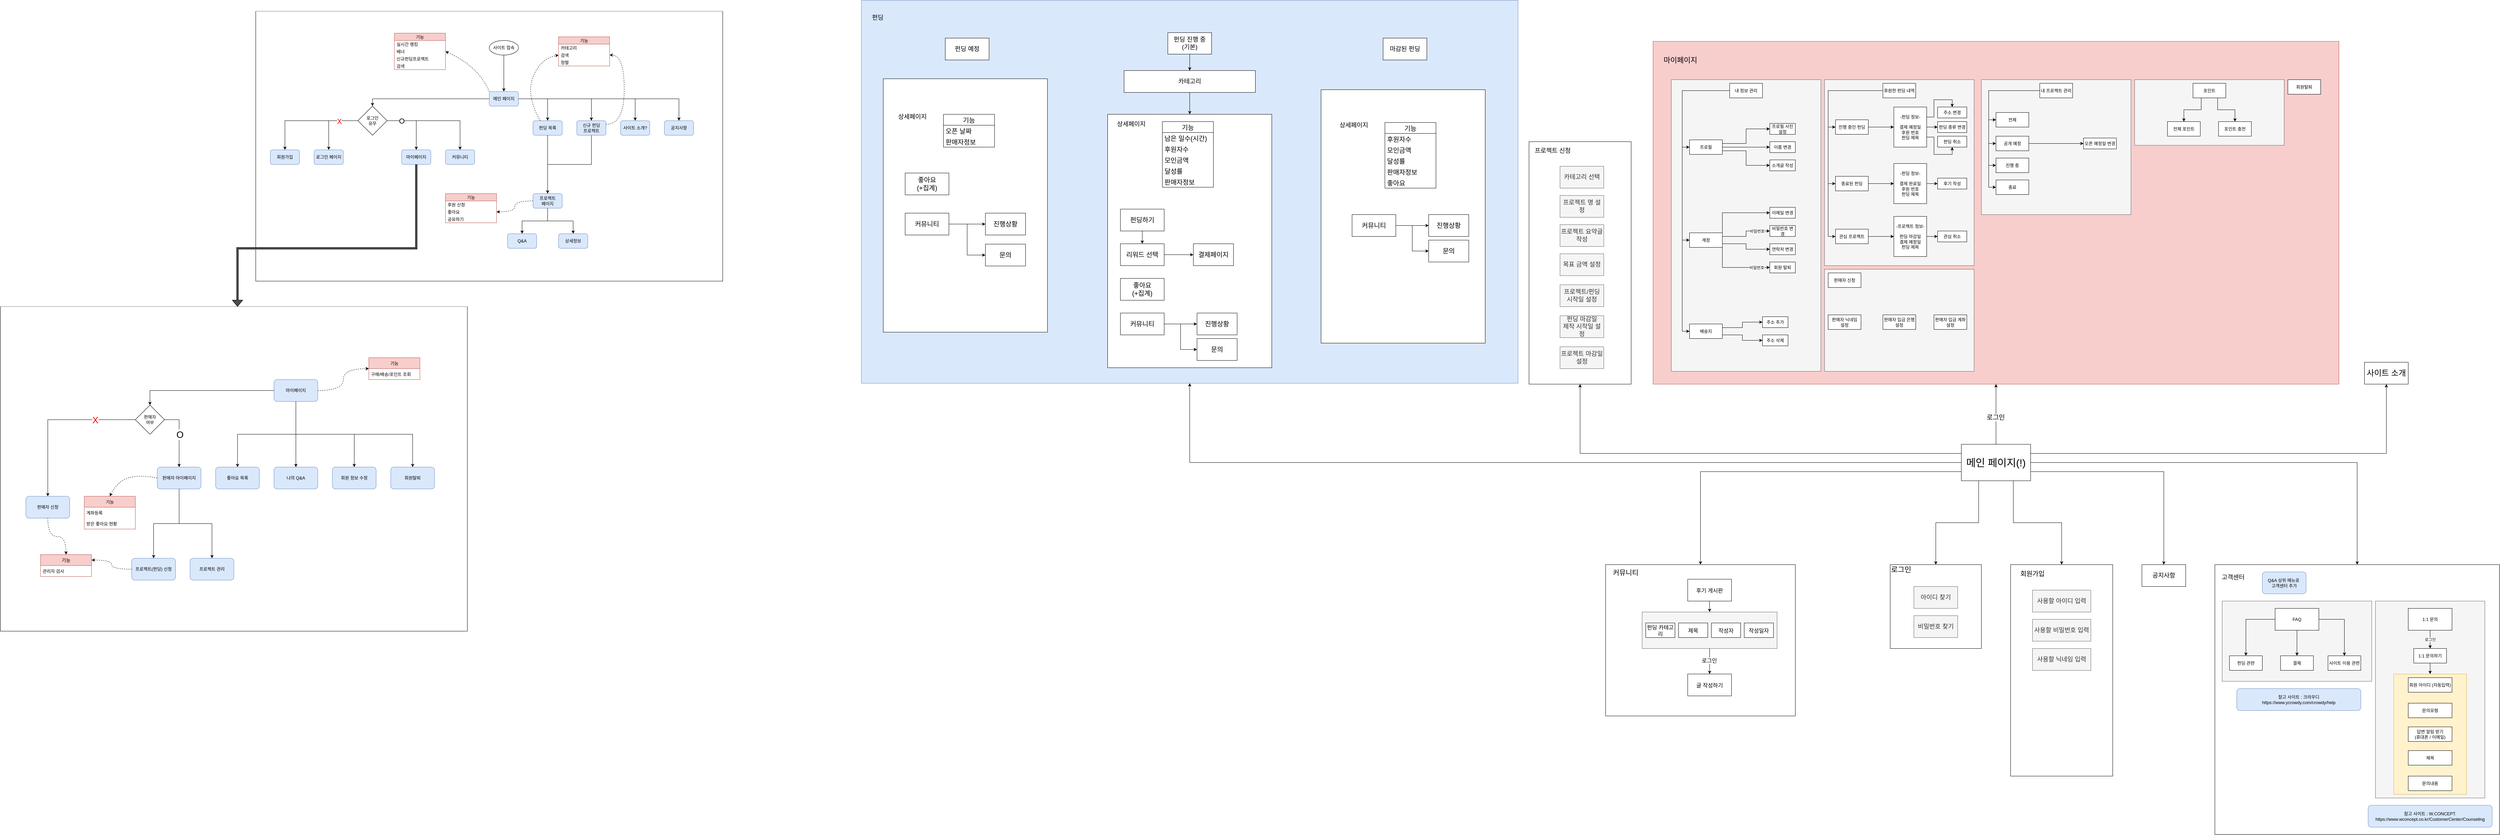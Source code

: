 <mxfile version="17.4.3" type="github">
  <diagram id="C5RBs43oDa-KdzZeNtuy" name="Page-1">
    <mxGraphModel dx="10280" dy="5993" grid="1" gridSize="10" guides="1" tooltips="1" connect="1" arrows="1" fold="1" page="0" pageScale="1" pageWidth="827" pageHeight="1169" math="0" shadow="0">
      <root>
        <mxCell id="WIyWlLk6GJQsqaUBKTNV-0" />
        <mxCell id="WIyWlLk6GJQsqaUBKTNV-1" parent="WIyWlLk6GJQsqaUBKTNV-0" />
        <mxCell id="LVHmEP1wuOwJt7Tg6OT3-13" value="" style="swimlane;startSize=0;swimlaneFillColor=default;" parent="WIyWlLk6GJQsqaUBKTNV-1" vertex="1">
          <mxGeometry x="-80" y="-210" width="1280" height="740" as="geometry">
            <mxRectangle width="50" height="40" as="alternateBounds" />
          </mxGeometry>
        </mxCell>
        <mxCell id="TFoFpKyex_mGpCQr0z2i-4" value="로그인 페이지" style="rounded=1;whiteSpace=wrap;html=1;fontFamily=Helvetica;fontSize=12;fillColor=#dae8fc;strokeColor=#6c8ebf;" parent="LVHmEP1wuOwJt7Tg6OT3-13" vertex="1">
          <mxGeometry x="160" y="380" width="80" height="40" as="geometry" />
        </mxCell>
        <mxCell id="ablvSvCCow3iUMbK2iKx-5" style="edgeStyle=orthogonalEdgeStyle;rounded=0;orthogonalLoop=1;jettySize=auto;html=1;exitX=0;exitY=0.5;exitDx=0;exitDy=0;entryX=0.5;entryY=0;entryDx=0;entryDy=0;" parent="LVHmEP1wuOwJt7Tg6OT3-13" source="TFoFpKyex_mGpCQr0z2i-6" target="ablvSvCCow3iUMbK2iKx-4" edge="1">
          <mxGeometry relative="1" as="geometry">
            <mxPoint x="320" y="220" as="targetPoint" />
          </mxGeometry>
        </mxCell>
        <mxCell id="ablvSvCCow3iUMbK2iKx-37" style="edgeStyle=orthogonalEdgeStyle;rounded=0;orthogonalLoop=1;jettySize=auto;html=1;exitX=1;exitY=0.5;exitDx=0;exitDy=0;" parent="LVHmEP1wuOwJt7Tg6OT3-13" source="TFoFpKyex_mGpCQr0z2i-6" target="ru8gIQDLFA-sraK7q3Yt-1" edge="1">
          <mxGeometry relative="1" as="geometry" />
        </mxCell>
        <mxCell id="ablvSvCCow3iUMbK2iKx-38" style="edgeStyle=orthogonalEdgeStyle;rounded=0;orthogonalLoop=1;jettySize=auto;html=1;exitX=1;exitY=0.5;exitDx=0;exitDy=0;" parent="LVHmEP1wuOwJt7Tg6OT3-13" source="TFoFpKyex_mGpCQr0z2i-6" target="ablvSvCCow3iUMbK2iKx-0" edge="1">
          <mxGeometry relative="1" as="geometry" />
        </mxCell>
        <mxCell id="ablvSvCCow3iUMbK2iKx-39" style="edgeStyle=orthogonalEdgeStyle;rounded=0;orthogonalLoop=1;jettySize=auto;html=1;exitX=1;exitY=0.5;exitDx=0;exitDy=0;entryX=0.5;entryY=0;entryDx=0;entryDy=0;" parent="LVHmEP1wuOwJt7Tg6OT3-13" source="TFoFpKyex_mGpCQr0z2i-6" target="ru8gIQDLFA-sraK7q3Yt-0" edge="1">
          <mxGeometry relative="1" as="geometry">
            <mxPoint x="1039.941" y="300" as="targetPoint" />
          </mxGeometry>
        </mxCell>
        <mxCell id="ablvSvCCow3iUMbK2iKx-25" style="edgeStyle=orthogonalEdgeStyle;rounded=0;orthogonalLoop=1;jettySize=auto;html=1;exitX=0.5;exitY=1;exitDx=0;exitDy=0;" parent="LVHmEP1wuOwJt7Tg6OT3-13" source="TFoFpKyex_mGpCQr0z2i-7" target="TFoFpKyex_mGpCQr0z2i-6" edge="1">
          <mxGeometry relative="1" as="geometry" />
        </mxCell>
        <mxCell id="TFoFpKyex_mGpCQr0z2i-7" value="사이트 접속" style="ellipse;whiteSpace=wrap;html=1;fontFamily=Helvetica;fontSize=12;" parent="LVHmEP1wuOwJt7Tg6OT3-13" vertex="1">
          <mxGeometry x="640" y="80" width="80" height="40" as="geometry" />
        </mxCell>
        <mxCell id="TFoFpKyex_mGpCQr0z2i-48" value="커뮤니티" style="rounded=1;whiteSpace=wrap;html=1;fontFamily=Helvetica;fontSize=12;fillColor=#dae8fc;strokeColor=#6c8ebf;" parent="LVHmEP1wuOwJt7Tg6OT3-13" vertex="1">
          <mxGeometry x="520" y="380" width="80" height="40" as="geometry" />
        </mxCell>
        <mxCell id="TFoFpKyex_mGpCQr0z2i-49" style="edgeStyle=orthogonalEdgeStyle;rounded=0;orthogonalLoop=1;jettySize=auto;html=1;exitX=0.5;exitY=1;exitDx=0;exitDy=0;fontFamily=Helvetica;fontSize=12;" parent="LVHmEP1wuOwJt7Tg6OT3-13" edge="1">
          <mxGeometry relative="1" as="geometry">
            <mxPoint x="80" y="420" as="sourcePoint" />
            <mxPoint x="80" y="420" as="targetPoint" />
          </mxGeometry>
        </mxCell>
        <mxCell id="ru8gIQDLFA-sraK7q3Yt-1" value="펀딩 목록" style="rounded=1;whiteSpace=wrap;html=1;fillColor=#dae8fc;strokeColor=#6c8ebf;" parent="LVHmEP1wuOwJt7Tg6OT3-13" vertex="1">
          <mxGeometry x="760" y="300" width="80" height="40" as="geometry" />
        </mxCell>
        <mxCell id="ru8gIQDLFA-sraK7q3Yt-2" value="마이페이지" style="rounded=1;whiteSpace=wrap;html=1;fillColor=#dae8fc;strokeColor=#6c8ebf;" parent="LVHmEP1wuOwJt7Tg6OT3-13" vertex="1">
          <mxGeometry x="400" y="380" width="80" height="40" as="geometry" />
        </mxCell>
        <mxCell id="ablvSvCCow3iUMbK2iKx-28" style="edgeStyle=orthogonalEdgeStyle;rounded=0;orthogonalLoop=1;jettySize=auto;html=1;exitX=0.5;exitY=1;exitDx=0;exitDy=0;" parent="LVHmEP1wuOwJt7Tg6OT3-13" source="ablvSvCCow3iUMbK2iKx-0" target="TFoFpKyex_mGpCQr0z2i-47" edge="1">
          <mxGeometry relative="1" as="geometry" />
        </mxCell>
        <mxCell id="ablvSvCCow3iUMbK2iKx-0" value="신규 펀딩&lt;br&gt;프로젝트" style="rounded=1;whiteSpace=wrap;html=1;fillColor=#dae8fc;strokeColor=#6c8ebf;" parent="LVHmEP1wuOwJt7Tg6OT3-13" vertex="1">
          <mxGeometry x="880" y="300" width="80" height="40" as="geometry" />
        </mxCell>
        <mxCell id="ablvSvCCow3iUMbK2iKx-30" style="edgeStyle=orthogonalEdgeStyle;rounded=0;orthogonalLoop=1;jettySize=auto;html=1;exitX=1;exitY=0.5;exitDx=0;exitDy=0;" parent="LVHmEP1wuOwJt7Tg6OT3-13" source="ablvSvCCow3iUMbK2iKx-4" target="ru8gIQDLFA-sraK7q3Yt-2" edge="1">
          <mxGeometry relative="1" as="geometry" />
        </mxCell>
        <mxCell id="ablvSvCCow3iUMbK2iKx-31" style="edgeStyle=orthogonalEdgeStyle;rounded=0;orthogonalLoop=1;jettySize=auto;html=1;exitX=1;exitY=0.5;exitDx=0;exitDy=0;" parent="LVHmEP1wuOwJt7Tg6OT3-13" source="ablvSvCCow3iUMbK2iKx-4" target="TFoFpKyex_mGpCQr0z2i-48" edge="1">
          <mxGeometry relative="1" as="geometry" />
        </mxCell>
        <mxCell id="ablvSvCCow3iUMbK2iKx-32" value="O" style="edgeLabel;html=1;align=center;verticalAlign=middle;resizable=0;points=[];fontSize=20;" parent="ablvSvCCow3iUMbK2iKx-31" vertex="1" connectable="0">
          <mxGeometry x="-0.721" y="4" relative="1" as="geometry">
            <mxPoint x="1" y="4" as="offset" />
          </mxGeometry>
        </mxCell>
        <mxCell id="ablvSvCCow3iUMbK2iKx-34" style="edgeStyle=orthogonalEdgeStyle;rounded=0;orthogonalLoop=1;jettySize=auto;html=1;exitX=0;exitY=0.5;exitDx=0;exitDy=0;entryX=0.5;entryY=0;entryDx=0;entryDy=0;" parent="LVHmEP1wuOwJt7Tg6OT3-13" source="ablvSvCCow3iUMbK2iKx-4" target="TFoFpKyex_mGpCQr0z2i-2" edge="1">
          <mxGeometry relative="1" as="geometry">
            <mxPoint x="80" y="380" as="targetPoint" />
          </mxGeometry>
        </mxCell>
        <mxCell id="ablvSvCCow3iUMbK2iKx-35" style="edgeStyle=orthogonalEdgeStyle;rounded=0;orthogonalLoop=1;jettySize=auto;html=1;exitX=0;exitY=0.5;exitDx=0;exitDy=0;" parent="LVHmEP1wuOwJt7Tg6OT3-13" source="ablvSvCCow3iUMbK2iKx-4" target="TFoFpKyex_mGpCQr0z2i-4" edge="1">
          <mxGeometry relative="1" as="geometry">
            <mxPoint x="200" y="380" as="targetPoint" />
          </mxGeometry>
        </mxCell>
        <mxCell id="ablvSvCCow3iUMbK2iKx-36" value="X" style="edgeLabel;html=1;align=center;verticalAlign=middle;resizable=0;points=[];fontSize=20;fontColor=#FF0000;" parent="ablvSvCCow3iUMbK2iKx-35" vertex="1" connectable="0">
          <mxGeometry x="-0.362" y="1" relative="1" as="geometry">
            <mxPoint as="offset" />
          </mxGeometry>
        </mxCell>
        <mxCell id="ablvSvCCow3iUMbK2iKx-4" value="로그인&lt;br&gt;유무" style="rhombus;whiteSpace=wrap;html=1;" parent="LVHmEP1wuOwJt7Tg6OT3-13" vertex="1">
          <mxGeometry x="280" y="260" width="80" height="80" as="geometry" />
        </mxCell>
        <mxCell id="ablvSvCCow3iUMbK2iKx-27" value="" style="endArrow=classic;html=1;rounded=0;" parent="LVHmEP1wuOwJt7Tg6OT3-13" source="ru8gIQDLFA-sraK7q3Yt-1" target="TFoFpKyex_mGpCQr0z2i-47" edge="1">
          <mxGeometry width="50" height="50" relative="1" as="geometry">
            <mxPoint x="620" y="490" as="sourcePoint" />
            <mxPoint x="670" y="440" as="targetPoint" />
          </mxGeometry>
        </mxCell>
        <mxCell id="h0dkJCLv4vn6OwPPe1Ix-5" value="" style="edgeStyle=orthogonalEdgeStyle;rounded=0;orthogonalLoop=1;jettySize=auto;html=1;entryX=0.5;entryY=0;entryDx=0;entryDy=0;" parent="LVHmEP1wuOwJt7Tg6OT3-13" source="TFoFpKyex_mGpCQr0z2i-6" target="h0dkJCLv4vn6OwPPe1Ix-4" edge="1">
          <mxGeometry relative="1" as="geometry">
            <mxPoint x="1160" y="300" as="targetPoint" />
          </mxGeometry>
        </mxCell>
        <mxCell id="TFoFpKyex_mGpCQr0z2i-6" value="메인 페이지" style="rounded=1;whiteSpace=wrap;html=1;fontFamily=Helvetica;fontSize=12;fillColor=#dae8fc;strokeColor=#6c8ebf;" parent="LVHmEP1wuOwJt7Tg6OT3-13" vertex="1">
          <mxGeometry x="640" y="220" width="80" height="40" as="geometry" />
        </mxCell>
        <mxCell id="BleKba01Y9FsckT0XKlY-7" style="edgeStyle=orthogonalEdgeStyle;orthogonalLoop=1;jettySize=auto;html=1;exitX=0;exitY=0.5;exitDx=0;exitDy=0;entryX=1;entryY=0.5;entryDx=0;entryDy=0;curved=1;dashed=1;" parent="LVHmEP1wuOwJt7Tg6OT3-13" source="TFoFpKyex_mGpCQr0z2i-47" target="BleKba01Y9FsckT0XKlY-4" edge="1">
          <mxGeometry relative="1" as="geometry" />
        </mxCell>
        <mxCell id="-jMlobWcgN1Pwo5BUIlO-1" value="" style="edgeStyle=orthogonalEdgeStyle;rounded=0;orthogonalLoop=1;jettySize=auto;html=1;" parent="LVHmEP1wuOwJt7Tg6OT3-13" source="TFoFpKyex_mGpCQr0z2i-47" target="-jMlobWcgN1Pwo5BUIlO-0" edge="1">
          <mxGeometry relative="1" as="geometry" />
        </mxCell>
        <mxCell id="-jMlobWcgN1Pwo5BUIlO-4" style="edgeStyle=orthogonalEdgeStyle;rounded=0;orthogonalLoop=1;jettySize=auto;html=1;exitX=0.5;exitY=1;exitDx=0;exitDy=0;" parent="LVHmEP1wuOwJt7Tg6OT3-13" source="TFoFpKyex_mGpCQr0z2i-47" target="-jMlobWcgN1Pwo5BUIlO-2" edge="1">
          <mxGeometry relative="1" as="geometry" />
        </mxCell>
        <mxCell id="TFoFpKyex_mGpCQr0z2i-47" value="프로젝트&lt;br&gt;페이지" style="rounded=1;whiteSpace=wrap;html=1;fontFamily=Helvetica;fontSize=12;fillColor=#dae8fc;strokeColor=#6c8ebf;" parent="LVHmEP1wuOwJt7Tg6OT3-13" vertex="1">
          <mxGeometry x="760" y="500" width="80" height="40" as="geometry" />
        </mxCell>
        <mxCell id="ru8gIQDLFA-sraK7q3Yt-0" value="사이트 소개?" style="rounded=1;whiteSpace=wrap;html=1;fillColor=#dae8fc;strokeColor=#6c8ebf;" parent="LVHmEP1wuOwJt7Tg6OT3-13" vertex="1">
          <mxGeometry x="1000" y="300" width="80" height="40" as="geometry" />
        </mxCell>
        <mxCell id="TFoFpKyex_mGpCQr0z2i-2" value="회원가입" style="rounded=1;whiteSpace=wrap;html=1;fontFamily=Helvetica;fontSize=12;fillColor=#dae8fc;strokeColor=#6c8ebf;" parent="LVHmEP1wuOwJt7Tg6OT3-13" vertex="1">
          <mxGeometry x="40" y="380" width="80" height="40" as="geometry" />
        </mxCell>
        <mxCell id="h0dkJCLv4vn6OwPPe1Ix-4" value="공지사항" style="whiteSpace=wrap;html=1;rounded=1;fillColor=#dae8fc;strokeColor=#6c8ebf;" parent="LVHmEP1wuOwJt7Tg6OT3-13" vertex="1">
          <mxGeometry x="1120" y="300" width="80" height="40" as="geometry" />
        </mxCell>
        <mxCell id="h0dkJCLv4vn6OwPPe1Ix-14" value="기능" style="swimlane;fontStyle=0;childLayout=stackLayout;horizontal=1;startSize=20;horizontalStack=0;resizeParent=1;resizeParentMax=0;resizeLast=0;collapsible=1;marginBottom=0;swimlaneLine=1;glass=0;rounded=0;shadow=0;sketch=0;fillColor=#f8cecc;strokeColor=#b85450;" parent="LVHmEP1wuOwJt7Tg6OT3-13" vertex="1">
          <mxGeometry x="380" y="60" width="140" height="100" as="geometry" />
        </mxCell>
        <mxCell id="h0dkJCLv4vn6OwPPe1Ix-15" value="실시간 랭킹" style="text;strokeColor=none;fillColor=none;align=left;verticalAlign=middle;spacingLeft=4;spacingRight=4;overflow=hidden;points=[[0,0.5],[1,0.5]];portConstraint=eastwest;rotatable=0;" parent="h0dkJCLv4vn6OwPPe1Ix-14" vertex="1">
          <mxGeometry y="20" width="140" height="20" as="geometry" />
        </mxCell>
        <mxCell id="h0dkJCLv4vn6OwPPe1Ix-16" value="배너" style="text;strokeColor=none;fillColor=none;align=left;verticalAlign=middle;spacingLeft=4;spacingRight=4;overflow=hidden;points=[[0,0.5],[1,0.5]];portConstraint=eastwest;rotatable=0;" parent="h0dkJCLv4vn6OwPPe1Ix-14" vertex="1">
          <mxGeometry y="40" width="140" height="20" as="geometry" />
        </mxCell>
        <mxCell id="h0dkJCLv4vn6OwPPe1Ix-32" value="신규펀딩프로젝트" style="text;strokeColor=none;fillColor=none;align=left;verticalAlign=middle;spacingLeft=4;spacingRight=4;overflow=hidden;points=[[0,0.5],[1,0.5]];portConstraint=eastwest;rotatable=0;" parent="h0dkJCLv4vn6OwPPe1Ix-14" vertex="1">
          <mxGeometry y="60" width="140" height="20" as="geometry" />
        </mxCell>
        <mxCell id="BleKba01Y9FsckT0XKlY-55" value="검색" style="text;strokeColor=none;fillColor=none;align=left;verticalAlign=middle;spacingLeft=4;spacingRight=4;overflow=hidden;points=[[0,0.5],[1,0.5]];portConstraint=eastwest;rotatable=0;" parent="h0dkJCLv4vn6OwPPe1Ix-14" vertex="1">
          <mxGeometry y="80" width="140" height="20" as="geometry" />
        </mxCell>
        <mxCell id="BleKba01Y9FsckT0XKlY-0" value="" style="curved=1;endArrow=classic;html=1;rounded=0;exitX=0;exitY=0;exitDx=0;exitDy=0;entryX=1;entryY=0.5;entryDx=0;entryDy=0;dashed=1;" parent="LVHmEP1wuOwJt7Tg6OT3-13" source="TFoFpKyex_mGpCQr0z2i-6" target="h0dkJCLv4vn6OwPPe1Ix-16" edge="1">
          <mxGeometry width="50" height="50" relative="1" as="geometry">
            <mxPoint x="610" y="450" as="sourcePoint" />
            <mxPoint x="660" y="400" as="targetPoint" />
            <Array as="points">
              <mxPoint x="610" y="150" />
            </Array>
          </mxGeometry>
        </mxCell>
        <mxCell id="BleKba01Y9FsckT0XKlY-1" value="기능" style="swimlane;fontStyle=0;childLayout=stackLayout;horizontal=1;startSize=20;horizontalStack=0;resizeParent=1;resizeParentMax=0;resizeLast=0;collapsible=1;marginBottom=0;fillColor=#f8cecc;strokeColor=#b85450;" parent="LVHmEP1wuOwJt7Tg6OT3-13" vertex="1">
          <mxGeometry x="520" y="500" width="140" height="80" as="geometry" />
        </mxCell>
        <mxCell id="BleKba01Y9FsckT0XKlY-2" value="후원 신청" style="text;strokeColor=none;fillColor=none;align=left;verticalAlign=middle;spacingLeft=4;spacingRight=4;overflow=hidden;points=[[0,0.5],[1,0.5]];portConstraint=eastwest;rotatable=0;" parent="BleKba01Y9FsckT0XKlY-1" vertex="1">
          <mxGeometry y="20" width="140" height="20" as="geometry" />
        </mxCell>
        <mxCell id="BleKba01Y9FsckT0XKlY-4" value="좋아요" style="text;strokeColor=none;fillColor=none;align=left;verticalAlign=middle;spacingLeft=4;spacingRight=4;overflow=hidden;points=[[0,0.5],[1,0.5]];portConstraint=eastwest;rotatable=0;" parent="BleKba01Y9FsckT0XKlY-1" vertex="1">
          <mxGeometry y="40" width="140" height="20" as="geometry" />
        </mxCell>
        <mxCell id="BleKba01Y9FsckT0XKlY-6" value="공유하기" style="text;strokeColor=none;fillColor=none;align=left;verticalAlign=middle;spacingLeft=4;spacingRight=4;overflow=hidden;points=[[0,0.5],[1,0.5]];portConstraint=eastwest;rotatable=0;" parent="BleKba01Y9FsckT0XKlY-1" vertex="1">
          <mxGeometry y="60" width="140" height="20" as="geometry" />
        </mxCell>
        <mxCell id="-jMlobWcgN1Pwo5BUIlO-0" value="Q&amp;amp;A" style="whiteSpace=wrap;html=1;rounded=1;fillColor=#dae8fc;strokeColor=#6c8ebf;" parent="LVHmEP1wuOwJt7Tg6OT3-13" vertex="1">
          <mxGeometry x="690" y="610" width="80" height="40" as="geometry" />
        </mxCell>
        <mxCell id="-jMlobWcgN1Pwo5BUIlO-2" value="상세정보" style="whiteSpace=wrap;html=1;rounded=1;fillColor=#dae8fc;strokeColor=#6c8ebf;" parent="LVHmEP1wuOwJt7Tg6OT3-13" vertex="1">
          <mxGeometry x="830" y="610" width="80" height="40" as="geometry" />
        </mxCell>
        <mxCell id="BleKba01Y9FsckT0XKlY-48" value="" style="group" parent="WIyWlLk6GJQsqaUBKTNV-1" vertex="1" connectable="0">
          <mxGeometry x="-780" y="600" width="1340" height="890" as="geometry" />
        </mxCell>
        <mxCell id="BleKba01Y9FsckT0XKlY-47" value="" style="swimlane;startSize=0;rounded=0;swimlaneFillColor=default;" parent="BleKba01Y9FsckT0XKlY-48" vertex="1">
          <mxGeometry width="1280" height="890" as="geometry" />
        </mxCell>
        <mxCell id="BleKba01Y9FsckT0XKlY-61" style="edgeStyle=orthogonalEdgeStyle;curved=1;orthogonalLoop=1;jettySize=auto;html=1;exitX=0.5;exitY=1;exitDx=0;exitDy=0;shadow=0;dashed=1;fontSize=12;fontColor=#000000;startArrow=none;startFill=0;endArrow=classic;endFill=1;strokeColor=#000000;fillColor=#4D4D4D;" parent="BleKba01Y9FsckT0XKlY-47" source="BleKba01Y9FsckT0XKlY-8" target="BleKba01Y9FsckT0XKlY-57" edge="1">
          <mxGeometry relative="1" as="geometry" />
        </mxCell>
        <mxCell id="BleKba01Y9FsckT0XKlY-8" value="판매자 신청" style="rounded=1;whiteSpace=wrap;html=1;fillColor=#dae8fc;strokeColor=#6c8ebf;" parent="BleKba01Y9FsckT0XKlY-47" vertex="1">
          <mxGeometry x="70" y="520" width="120" height="60" as="geometry" />
        </mxCell>
        <mxCell id="BleKba01Y9FsckT0XKlY-37" value="기능" style="swimlane;fontStyle=0;childLayout=stackLayout;horizontal=1;startSize=30;horizontalStack=0;resizeParent=1;resizeParentMax=0;resizeLast=0;collapsible=1;marginBottom=0;rounded=0;fillColor=#f8cecc;strokeColor=#b85450;" parent="BleKba01Y9FsckT0XKlY-47" vertex="1">
          <mxGeometry x="230" y="520" width="140" height="90" as="geometry">
            <mxRectangle x="160" y="650" width="60" height="30" as="alternateBounds" />
          </mxGeometry>
        </mxCell>
        <mxCell id="BleKba01Y9FsckT0XKlY-38" value="계좌등록" style="text;strokeColor=none;fillColor=none;align=left;verticalAlign=middle;spacingLeft=4;spacingRight=4;overflow=hidden;points=[[0,0.5],[1,0.5]];portConstraint=eastwest;rotatable=0;rounded=0;" parent="BleKba01Y9FsckT0XKlY-37" vertex="1">
          <mxGeometry y="30" width="140" height="30" as="geometry" />
        </mxCell>
        <mxCell id="BleKba01Y9FsckT0XKlY-39" value="받은 좋아요 현황" style="text;strokeColor=none;fillColor=none;align=left;verticalAlign=middle;spacingLeft=4;spacingRight=4;overflow=hidden;points=[[0,0.5],[1,0.5]];portConstraint=eastwest;rotatable=0;rounded=0;" parent="BleKba01Y9FsckT0XKlY-37" vertex="1">
          <mxGeometry y="60" width="140" height="30" as="geometry" />
        </mxCell>
        <mxCell id="BleKba01Y9FsckT0XKlY-57" value="기능" style="swimlane;fontStyle=0;childLayout=stackLayout;horizontal=1;startSize=30;horizontalStack=0;resizeParent=1;resizeParentMax=0;resizeLast=0;collapsible=1;marginBottom=0;rounded=0;fontSize=13;fillColor=#f8cecc;strokeColor=#b85450;" parent="BleKba01Y9FsckT0XKlY-47" vertex="1">
          <mxGeometry x="110" y="680" width="140" height="60" as="geometry" />
        </mxCell>
        <mxCell id="BleKba01Y9FsckT0XKlY-60" value="관리자 검사" style="text;strokeColor=none;fillColor=none;align=left;verticalAlign=middle;spacingLeft=4;spacingRight=4;overflow=hidden;points=[[0,0.5],[1,0.5]];portConstraint=eastwest;rotatable=0;rounded=0;fontSize=12;fontColor=#000000;" parent="BleKba01Y9FsckT0XKlY-57" vertex="1">
          <mxGeometry y="30" width="140" height="30" as="geometry" />
        </mxCell>
        <mxCell id="h0dkJCLv4vn6OwPPe1Ix-3" value="마이페이지" style="rounded=1;whiteSpace=wrap;html=1;fillColor=#dae8fc;strokeColor=#6c8ebf;" parent="BleKba01Y9FsckT0XKlY-48" vertex="1">
          <mxGeometry x="750" y="200" width="120" height="60" as="geometry" />
        </mxCell>
        <mxCell id="BleKba01Y9FsckT0XKlY-9" value="판매자 마이페이지" style="rounded=1;whiteSpace=wrap;html=1;fillColor=#dae8fc;strokeColor=#6c8ebf;" parent="BleKba01Y9FsckT0XKlY-48" vertex="1">
          <mxGeometry x="430" y="440" width="120" height="60" as="geometry" />
        </mxCell>
        <mxCell id="BleKba01Y9FsckT0XKlY-10" value="좋아요 목록" style="rounded=1;whiteSpace=wrap;html=1;fillColor=#dae8fc;strokeColor=#6c8ebf;" parent="BleKba01Y9FsckT0XKlY-48" vertex="1">
          <mxGeometry x="590" y="440" width="120" height="60" as="geometry" />
        </mxCell>
        <mxCell id="BleKba01Y9FsckT0XKlY-23" style="edgeStyle=orthogonalEdgeStyle;rounded=0;orthogonalLoop=1;jettySize=auto;html=1;exitX=0.5;exitY=1;exitDx=0;exitDy=0;strokeColor=default;" parent="BleKba01Y9FsckT0XKlY-48" source="h0dkJCLv4vn6OwPPe1Ix-3" target="BleKba01Y9FsckT0XKlY-10" edge="1">
          <mxGeometry relative="1" as="geometry" />
        </mxCell>
        <mxCell id="BleKba01Y9FsckT0XKlY-11" value="회원탈퇴" style="rounded=1;whiteSpace=wrap;html=1;fillColor=#dae8fc;strokeColor=#6c8ebf;" parent="BleKba01Y9FsckT0XKlY-48" vertex="1">
          <mxGeometry x="1070" y="440" width="120" height="60" as="geometry" />
        </mxCell>
        <mxCell id="BleKba01Y9FsckT0XKlY-26" style="edgeStyle=orthogonalEdgeStyle;rounded=0;orthogonalLoop=1;jettySize=auto;html=1;exitX=0.5;exitY=1;exitDx=0;exitDy=0;strokeColor=default;" parent="BleKba01Y9FsckT0XKlY-48" source="h0dkJCLv4vn6OwPPe1Ix-3" target="BleKba01Y9FsckT0XKlY-11" edge="1">
          <mxGeometry relative="1" as="geometry" />
        </mxCell>
        <mxCell id="BleKba01Y9FsckT0XKlY-12" value="나의 Q&amp;amp;A" style="rounded=1;whiteSpace=wrap;html=1;fillColor=#dae8fc;strokeColor=#6c8ebf;" parent="BleKba01Y9FsckT0XKlY-48" vertex="1">
          <mxGeometry x="750" y="440" width="120" height="60" as="geometry" />
        </mxCell>
        <mxCell id="BleKba01Y9FsckT0XKlY-24" style="edgeStyle=orthogonalEdgeStyle;rounded=0;orthogonalLoop=1;jettySize=auto;html=1;exitX=0.5;exitY=1;exitDx=0;exitDy=0;strokeColor=default;" parent="BleKba01Y9FsckT0XKlY-48" source="h0dkJCLv4vn6OwPPe1Ix-3" target="BleKba01Y9FsckT0XKlY-12" edge="1">
          <mxGeometry relative="1" as="geometry" />
        </mxCell>
        <mxCell id="BleKba01Y9FsckT0XKlY-13" value="회원 정보 수정" style="rounded=1;whiteSpace=wrap;html=1;fillColor=#dae8fc;strokeColor=#6c8ebf;" parent="BleKba01Y9FsckT0XKlY-48" vertex="1">
          <mxGeometry x="910" y="440" width="120" height="60" as="geometry" />
        </mxCell>
        <mxCell id="BleKba01Y9FsckT0XKlY-25" style="edgeStyle=orthogonalEdgeStyle;rounded=0;orthogonalLoop=1;jettySize=auto;html=1;exitX=0.5;exitY=1;exitDx=0;exitDy=0;entryX=0.5;entryY=0;entryDx=0;entryDy=0;strokeColor=default;" parent="BleKba01Y9FsckT0XKlY-48" source="h0dkJCLv4vn6OwPPe1Ix-3" target="BleKba01Y9FsckT0XKlY-13" edge="1">
          <mxGeometry relative="1" as="geometry" />
        </mxCell>
        <mxCell id="BleKba01Y9FsckT0XKlY-19" style="edgeStyle=orthogonalEdgeStyle;rounded=0;orthogonalLoop=1;jettySize=auto;html=1;exitX=0;exitY=0.5;exitDx=0;exitDy=0;strokeColor=default;" parent="BleKba01Y9FsckT0XKlY-48" source="BleKba01Y9FsckT0XKlY-17" target="BleKba01Y9FsckT0XKlY-8" edge="1">
          <mxGeometry relative="1" as="geometry" />
        </mxCell>
        <mxCell id="BleKba01Y9FsckT0XKlY-21" value="X" style="edgeLabel;html=1;align=center;verticalAlign=middle;resizable=0;points=[];fontSize=25;fontColor=#FF0000;" parent="BleKba01Y9FsckT0XKlY-19" vertex="1" connectable="0">
          <mxGeometry x="0.004" y="2" relative="1" as="geometry">
            <mxPoint x="116" y="-2" as="offset" />
          </mxGeometry>
        </mxCell>
        <mxCell id="BleKba01Y9FsckT0XKlY-20" style="edgeStyle=orthogonalEdgeStyle;rounded=0;orthogonalLoop=1;jettySize=auto;html=1;exitX=1;exitY=0.5;exitDx=0;exitDy=0;strokeColor=default;" parent="BleKba01Y9FsckT0XKlY-48" source="BleKba01Y9FsckT0XKlY-17" target="BleKba01Y9FsckT0XKlY-9" edge="1">
          <mxGeometry relative="1" as="geometry" />
        </mxCell>
        <mxCell id="BleKba01Y9FsckT0XKlY-22" value="O" style="edgeLabel;html=1;align=center;verticalAlign=middle;resizable=0;points=[];fontSize=25;" parent="BleKba01Y9FsckT0XKlY-20" vertex="1" connectable="0">
          <mxGeometry x="-0.051" y="2" relative="1" as="geometry">
            <mxPoint y="-1" as="offset" />
          </mxGeometry>
        </mxCell>
        <mxCell id="BleKba01Y9FsckT0XKlY-17" value="판매자&lt;br&gt;여부" style="rhombus;whiteSpace=wrap;html=1;rounded=0;" parent="BleKba01Y9FsckT0XKlY-48" vertex="1">
          <mxGeometry x="370" y="270" width="80" height="80" as="geometry" />
        </mxCell>
        <mxCell id="BleKba01Y9FsckT0XKlY-18" value="" style="edgeStyle=orthogonalEdgeStyle;rounded=0;orthogonalLoop=1;jettySize=auto;html=1;strokeColor=default;" parent="BleKba01Y9FsckT0XKlY-48" source="h0dkJCLv4vn6OwPPe1Ix-3" target="BleKba01Y9FsckT0XKlY-17" edge="1">
          <mxGeometry relative="1" as="geometry" />
        </mxCell>
        <mxCell id="BleKba01Y9FsckT0XKlY-27" value="기능" style="swimlane;fontStyle=0;childLayout=stackLayout;horizontal=1;startSize=30;horizontalStack=0;resizeParent=1;resizeParentMax=0;resizeLast=0;collapsible=1;marginBottom=0;rounded=0;fillColor=#f8cecc;strokeColor=#b85450;" parent="BleKba01Y9FsckT0XKlY-48" vertex="1">
          <mxGeometry x="1010" y="140" width="140" height="60" as="geometry" />
        </mxCell>
        <mxCell id="BleKba01Y9FsckT0XKlY-28" value="구매/배송/포인트 조회" style="text;strokeColor=none;fillColor=none;align=left;verticalAlign=middle;spacingLeft=4;spacingRight=4;overflow=hidden;points=[[0,0.5],[1,0.5]];portConstraint=eastwest;rotatable=0;rounded=0;" parent="BleKba01Y9FsckT0XKlY-27" vertex="1">
          <mxGeometry y="30" width="140" height="30" as="geometry" />
        </mxCell>
        <mxCell id="BleKba01Y9FsckT0XKlY-31" style="edgeStyle=orthogonalEdgeStyle;orthogonalLoop=1;jettySize=auto;html=1;exitX=1;exitY=0.5;exitDx=0;exitDy=0;strokeColor=default;shadow=0;curved=1;endArrow=classic;endFill=1;startArrow=none;startFill=0;entryX=0;entryY=0.5;entryDx=0;entryDy=0;dashed=1;" parent="BleKba01Y9FsckT0XKlY-48" source="h0dkJCLv4vn6OwPPe1Ix-3" target="BleKba01Y9FsckT0XKlY-27" edge="1">
          <mxGeometry relative="1" as="geometry">
            <mxPoint x="980" y="180" as="targetPoint" />
          </mxGeometry>
        </mxCell>
        <mxCell id="BleKba01Y9FsckT0XKlY-62" style="edgeStyle=orthogonalEdgeStyle;curved=1;orthogonalLoop=1;jettySize=auto;html=1;exitX=0;exitY=0.5;exitDx=0;exitDy=0;entryX=1;entryY=0.25;entryDx=0;entryDy=0;shadow=0;dashed=1;fontSize=12;fontColor=#000000;startArrow=none;startFill=0;endArrow=classic;endFill=1;strokeColor=#000000;fillColor=#4D4D4D;" parent="BleKba01Y9FsckT0XKlY-48" source="BleKba01Y9FsckT0XKlY-34" target="BleKba01Y9FsckT0XKlY-57" edge="1">
          <mxGeometry relative="1" as="geometry" />
        </mxCell>
        <mxCell id="BleKba01Y9FsckT0XKlY-34" value="프로젝트(펀딩) 신청" style="whiteSpace=wrap;html=1;rounded=1;fillColor=#dae8fc;strokeColor=#6c8ebf;" parent="BleKba01Y9FsckT0XKlY-48" vertex="1">
          <mxGeometry x="360" y="690" width="120" height="60" as="geometry" />
        </mxCell>
        <mxCell id="BleKba01Y9FsckT0XKlY-42" style="edgeStyle=orthogonalEdgeStyle;rounded=0;orthogonalLoop=1;jettySize=auto;html=1;exitX=0.5;exitY=1;exitDx=0;exitDy=0;shadow=0;startArrow=none;startFill=0;endArrow=classic;endFill=1;strokeColor=default;" parent="BleKba01Y9FsckT0XKlY-48" source="BleKba01Y9FsckT0XKlY-9" target="BleKba01Y9FsckT0XKlY-34" edge="1">
          <mxGeometry relative="1" as="geometry" />
        </mxCell>
        <mxCell id="BleKba01Y9FsckT0XKlY-36" value="프로젝트 관리" style="rounded=1;whiteSpace=wrap;html=1;fillColor=#dae8fc;strokeColor=#6c8ebf;" parent="BleKba01Y9FsckT0XKlY-48" vertex="1">
          <mxGeometry x="520" y="690" width="120" height="60" as="geometry" />
        </mxCell>
        <mxCell id="BleKba01Y9FsckT0XKlY-43" style="edgeStyle=orthogonalEdgeStyle;rounded=0;orthogonalLoop=1;jettySize=auto;html=1;exitX=0.5;exitY=1;exitDx=0;exitDy=0;entryX=0.5;entryY=0;entryDx=0;entryDy=0;shadow=0;startArrow=none;startFill=0;endArrow=classic;endFill=1;strokeColor=default;" parent="BleKba01Y9FsckT0XKlY-48" source="BleKba01Y9FsckT0XKlY-9" target="BleKba01Y9FsckT0XKlY-36" edge="1">
          <mxGeometry relative="1" as="geometry" />
        </mxCell>
        <mxCell id="BleKba01Y9FsckT0XKlY-41" value="" style="curved=1;endArrow=classic;html=1;rounded=0;shadow=0;strokeColor=default;exitX=0;exitY=0.5;exitDx=0;exitDy=0;entryX=0.5;entryY=0;entryDx=0;entryDy=0;dashed=1;" parent="BleKba01Y9FsckT0XKlY-48" source="BleKba01Y9FsckT0XKlY-9" target="BleKba01Y9FsckT0XKlY-37" edge="1">
          <mxGeometry width="50" height="50" relative="1" as="geometry">
            <mxPoint x="750" y="640" as="sourcePoint" />
            <mxPoint x="800" y="590" as="targetPoint" />
            <Array as="points">
              <mxPoint x="380" y="460" />
              <mxPoint x="320" y="480" />
            </Array>
          </mxGeometry>
        </mxCell>
        <mxCell id="BleKba01Y9FsckT0XKlY-49" style="edgeStyle=orthogonalEdgeStyle;orthogonalLoop=1;jettySize=auto;html=1;exitX=0.5;exitY=1;exitDx=0;exitDy=0;shadow=0;startArrow=none;startFill=0;endArrow=classic;endFill=1;strokeColor=#000000;fillColor=#4D4D4D;rounded=0;shape=flexArrow;width=4.706;endSize=5.471;endWidth=22.699;" parent="WIyWlLk6GJQsqaUBKTNV-1" source="ru8gIQDLFA-sraK7q3Yt-2" target="BleKba01Y9FsckT0XKlY-47" edge="1">
          <mxGeometry relative="1" as="geometry">
            <mxPoint x="380" y="580" as="targetPoint" />
            <Array as="points">
              <mxPoint x="360" y="440" />
              <mxPoint x="-130" y="440" />
            </Array>
          </mxGeometry>
        </mxCell>
        <mxCell id="BleKba01Y9FsckT0XKlY-50" value="" style="curved=1;endArrow=classic;html=1;rounded=0;shadow=0;strokeColor=#000000;fillColor=#4D4D4D;entryX=0;entryY=0.5;entryDx=0;entryDy=0;exitX=0.25;exitY=0;exitDx=0;exitDy=0;dashed=1;" parent="WIyWlLk6GJQsqaUBKTNV-1" source="ru8gIQDLFA-sraK7q3Yt-1" target="BleKba01Y9FsckT0XKlY-53" edge="1">
          <mxGeometry width="50" height="50" relative="1" as="geometry">
            <mxPoint x="560" y="120" as="sourcePoint" />
            <mxPoint x="610" y="70" as="targetPoint" />
            <Array as="points">
              <mxPoint x="660" y="20" />
              <mxPoint x="700" y="-80" />
            </Array>
          </mxGeometry>
        </mxCell>
        <mxCell id="BleKba01Y9FsckT0XKlY-51" value="기능" style="swimlane;fontStyle=0;childLayout=stackLayout;horizontal=1;startSize=20;horizontalStack=0;resizeParent=1;resizeParentMax=0;resizeLast=0;collapsible=1;marginBottom=0;rounded=0;fillColor=#f8cecc;strokeColor=#b85450;" parent="WIyWlLk6GJQsqaUBKTNV-1" vertex="1">
          <mxGeometry x="750" y="-140" width="140" height="80" as="geometry" />
        </mxCell>
        <mxCell id="BleKba01Y9FsckT0XKlY-52" value="카테고리" style="text;strokeColor=none;fillColor=none;align=left;verticalAlign=middle;spacingLeft=4;spacingRight=4;overflow=hidden;points=[[0,0.5],[1,0.5]];portConstraint=eastwest;rotatable=0;rounded=0;" parent="BleKba01Y9FsckT0XKlY-51" vertex="1">
          <mxGeometry y="20" width="140" height="20" as="geometry" />
        </mxCell>
        <mxCell id="BleKba01Y9FsckT0XKlY-53" value="검색" style="text;strokeColor=none;fillColor=none;align=left;verticalAlign=middle;spacingLeft=4;spacingRight=4;overflow=hidden;points=[[0,0.5],[1,0.5]];portConstraint=eastwest;rotatable=0;rounded=0;" parent="BleKba01Y9FsckT0XKlY-51" vertex="1">
          <mxGeometry y="40" width="140" height="20" as="geometry" />
        </mxCell>
        <mxCell id="BleKba01Y9FsckT0XKlY-54" value="정렬" style="text;strokeColor=none;fillColor=none;align=left;verticalAlign=middle;spacingLeft=4;spacingRight=4;overflow=hidden;points=[[0,0.5],[1,0.5]];portConstraint=eastwest;rotatable=0;rounded=0;" parent="BleKba01Y9FsckT0XKlY-51" vertex="1">
          <mxGeometry y="60" width="140" height="20" as="geometry" />
        </mxCell>
        <mxCell id="BleKba01Y9FsckT0XKlY-56" style="edgeStyle=orthogonalEdgeStyle;orthogonalLoop=1;jettySize=auto;html=1;exitX=1;exitY=0.25;exitDx=0;exitDy=0;shadow=0;startArrow=none;startFill=0;endArrow=classic;endFill=1;strokeColor=#000000;fillColor=#4D4D4D;curved=1;dashed=1;" parent="WIyWlLk6GJQsqaUBKTNV-1" source="ablvSvCCow3iUMbK2iKx-0" edge="1">
          <mxGeometry relative="1" as="geometry">
            <mxPoint x="890" y="-90" as="targetPoint" />
            <Array as="points">
              <mxPoint x="930" y="100" />
              <mxPoint x="930" y="-90" />
            </Array>
          </mxGeometry>
        </mxCell>
        <mxCell id="2gnVvNa4o-eyoSWxKgLZ-0" value="" style="rounded=0;whiteSpace=wrap;html=1;fillColor=#f8cecc;strokeColor=#b85450;" vertex="1" parent="WIyWlLk6GJQsqaUBKTNV-1">
          <mxGeometry x="3750" y="-127.5" width="1880" height="940" as="geometry" />
        </mxCell>
        <mxCell id="2gnVvNa4o-eyoSWxKgLZ-1" value="" style="rounded=0;whiteSpace=wrap;html=1;fontSize=22;fillColor=#dae8fc;strokeColor=#6c8ebf;" vertex="1" parent="WIyWlLk6GJQsqaUBKTNV-1">
          <mxGeometry x="1580" y="-240" width="1800" height="1050" as="geometry" />
        </mxCell>
        <mxCell id="2gnVvNa4o-eyoSWxKgLZ-2" value="" style="rounded=0;whiteSpace=wrap;html=1;fontSize=18;" vertex="1" parent="WIyWlLk6GJQsqaUBKTNV-1">
          <mxGeometry x="2255" y="72.5" width="450" height="695" as="geometry" />
        </mxCell>
        <mxCell id="2gnVvNa4o-eyoSWxKgLZ-3" style="edgeStyle=orthogonalEdgeStyle;rounded=0;orthogonalLoop=1;jettySize=auto;html=1;exitX=1;exitY=0.75;exitDx=0;exitDy=0;entryX=0.5;entryY=0;entryDx=0;entryDy=0;fontSize=19;" edge="1" parent="WIyWlLk6GJQsqaUBKTNV-1" source="2gnVvNa4o-eyoSWxKgLZ-16" target="2gnVvNa4o-eyoSWxKgLZ-18">
          <mxGeometry relative="1" as="geometry" />
        </mxCell>
        <mxCell id="2gnVvNa4o-eyoSWxKgLZ-4" style="edgeStyle=orthogonalEdgeStyle;rounded=0;orthogonalLoop=1;jettySize=auto;html=1;exitX=1;exitY=0.5;exitDx=0;exitDy=0;fontSize=17;" edge="1" parent="WIyWlLk6GJQsqaUBKTNV-1" source="2gnVvNa4o-eyoSWxKgLZ-16" target="2gnVvNa4o-eyoSWxKgLZ-5">
          <mxGeometry relative="1" as="geometry" />
        </mxCell>
        <mxCell id="2gnVvNa4o-eyoSWxKgLZ-5" value="" style="rounded=0;whiteSpace=wrap;html=1;fontSize=19;" vertex="1" parent="WIyWlLk6GJQsqaUBKTNV-1">
          <mxGeometry x="5290" y="1307.5" width="780" height="740" as="geometry" />
        </mxCell>
        <mxCell id="2gnVvNa4o-eyoSWxKgLZ-6" value="리워드 선택" style="rounded=0;whiteSpace=wrap;html=1;fontSize=18;" vertex="1" parent="WIyWlLk6GJQsqaUBKTNV-1">
          <mxGeometry x="2290" y="427.5" width="120" height="60" as="geometry" />
        </mxCell>
        <mxCell id="2gnVvNa4o-eyoSWxKgLZ-7" style="edgeStyle=orthogonalEdgeStyle;rounded=0;orthogonalLoop=1;jettySize=auto;html=1;exitX=0.25;exitY=1;exitDx=0;exitDy=0;entryX=0.5;entryY=0;entryDx=0;entryDy=0;fontSize=20;" edge="1" parent="WIyWlLk6GJQsqaUBKTNV-1" source="2gnVvNa4o-eyoSWxKgLZ-16" target="2gnVvNa4o-eyoSWxKgLZ-19">
          <mxGeometry relative="1" as="geometry" />
        </mxCell>
        <mxCell id="2gnVvNa4o-eyoSWxKgLZ-8" style="edgeStyle=orthogonalEdgeStyle;rounded=0;orthogonalLoop=1;jettySize=auto;html=1;exitX=1;exitY=0.5;exitDx=0;exitDy=0;" edge="1" parent="WIyWlLk6GJQsqaUBKTNV-1" source="2gnVvNa4o-eyoSWxKgLZ-10" target="2gnVvNa4o-eyoSWxKgLZ-162">
          <mxGeometry relative="1" as="geometry" />
        </mxCell>
        <mxCell id="2gnVvNa4o-eyoSWxKgLZ-9" style="edgeStyle=orthogonalEdgeStyle;rounded=0;orthogonalLoop=1;jettySize=auto;html=1;exitX=1;exitY=0.5;exitDx=0;exitDy=0;entryX=0;entryY=0.5;entryDx=0;entryDy=0;" edge="1" parent="WIyWlLk6GJQsqaUBKTNV-1" source="2gnVvNa4o-eyoSWxKgLZ-10" target="2gnVvNa4o-eyoSWxKgLZ-163">
          <mxGeometry relative="1" as="geometry" />
        </mxCell>
        <mxCell id="2gnVvNa4o-eyoSWxKgLZ-10" value="커뮤니티" style="rounded=0;whiteSpace=wrap;html=1;fontSize=18;" vertex="1" parent="WIyWlLk6GJQsqaUBKTNV-1">
          <mxGeometry x="2290" y="617.5" width="120" height="60" as="geometry" />
        </mxCell>
        <mxCell id="2gnVvNa4o-eyoSWxKgLZ-11" style="edgeStyle=orthogonalEdgeStyle;rounded=0;orthogonalLoop=1;jettySize=auto;html=1;exitX=0.5;exitY=0;exitDx=0;exitDy=0;" edge="1" parent="WIyWlLk6GJQsqaUBKTNV-1" source="2gnVvNa4o-eyoSWxKgLZ-16" target="2gnVvNa4o-eyoSWxKgLZ-0">
          <mxGeometry relative="1" as="geometry" />
        </mxCell>
        <mxCell id="2gnVvNa4o-eyoSWxKgLZ-12" value="로그인" style="edgeLabel;html=1;align=center;verticalAlign=middle;resizable=0;points=[];fontSize=18;" connectable="0" vertex="1" parent="2gnVvNa4o-eyoSWxKgLZ-11">
          <mxGeometry x="-0.089" y="1" relative="1" as="geometry">
            <mxPoint y="1" as="offset" />
          </mxGeometry>
        </mxCell>
        <mxCell id="2gnVvNa4o-eyoSWxKgLZ-13" style="edgeStyle=orthogonalEdgeStyle;rounded=0;orthogonalLoop=1;jettySize=auto;html=1;exitX=0;exitY=0.25;exitDx=0;exitDy=0;entryX=0.5;entryY=1;entryDx=0;entryDy=0;fontSize=17;" edge="1" parent="WIyWlLk6GJQsqaUBKTNV-1" source="2gnVvNa4o-eyoSWxKgLZ-16" target="2gnVvNa4o-eyoSWxKgLZ-128">
          <mxGeometry relative="1" as="geometry" />
        </mxCell>
        <mxCell id="2gnVvNa4o-eyoSWxKgLZ-14" style="edgeStyle=orthogonalEdgeStyle;rounded=0;orthogonalLoop=1;jettySize=auto;html=1;exitX=1;exitY=0.25;exitDx=0;exitDy=0;entryX=0.5;entryY=1;entryDx=0;entryDy=0;fontSize=17;" edge="1" parent="WIyWlLk6GJQsqaUBKTNV-1" source="2gnVvNa4o-eyoSWxKgLZ-16" target="2gnVvNa4o-eyoSWxKgLZ-129">
          <mxGeometry relative="1" as="geometry" />
        </mxCell>
        <mxCell id="2gnVvNa4o-eyoSWxKgLZ-15" style="edgeStyle=orthogonalEdgeStyle;rounded=0;orthogonalLoop=1;jettySize=auto;html=1;exitX=0;exitY=0.5;exitDx=0;exitDy=0;entryX=0.5;entryY=1;entryDx=0;entryDy=0;fontSize=18;" edge="1" parent="WIyWlLk6GJQsqaUBKTNV-1" source="2gnVvNa4o-eyoSWxKgLZ-16" target="2gnVvNa4o-eyoSWxKgLZ-1">
          <mxGeometry relative="1" as="geometry">
            <Array as="points">
              <mxPoint x="2480" y="1027.5" />
            </Array>
          </mxGeometry>
        </mxCell>
        <mxCell id="2gnVvNa4o-eyoSWxKgLZ-16" value="&lt;font style=&quot;font-size: 28px&quot;&gt;메인 페이지(!)&lt;/font&gt;" style="rounded=0;whiteSpace=wrap;html=1;" vertex="1" parent="WIyWlLk6GJQsqaUBKTNV-1">
          <mxGeometry x="4595" y="977.5" width="190" height="100" as="geometry" />
        </mxCell>
        <mxCell id="2gnVvNa4o-eyoSWxKgLZ-17" value="" style="rounded=0;whiteSpace=wrap;html=1;fontSize=15;" vertex="1" parent="WIyWlLk6GJQsqaUBKTNV-1">
          <mxGeometry x="3620" y="1307.5" width="520" height="415" as="geometry" />
        </mxCell>
        <mxCell id="2gnVvNa4o-eyoSWxKgLZ-18" value="&lt;font style=&quot;font-size: 17px&quot;&gt;공지사항&lt;/font&gt;" style="rounded=0;whiteSpace=wrap;html=1;" vertex="1" parent="WIyWlLk6GJQsqaUBKTNV-1">
          <mxGeometry x="5090" y="1307.5" width="120" height="60" as="geometry" />
        </mxCell>
        <mxCell id="2gnVvNa4o-eyoSWxKgLZ-19" value="" style="rounded=0;whiteSpace=wrap;html=1;" vertex="1" parent="WIyWlLk6GJQsqaUBKTNV-1">
          <mxGeometry x="4400" y="1307.5" width="250" height="230" as="geometry" />
        </mxCell>
        <mxCell id="2gnVvNa4o-eyoSWxKgLZ-20" value="" style="rounded=0;whiteSpace=wrap;html=1;" vertex="1" parent="WIyWlLk6GJQsqaUBKTNV-1">
          <mxGeometry x="4730" y="1307.5" width="280" height="580" as="geometry" />
        </mxCell>
        <mxCell id="2gnVvNa4o-eyoSWxKgLZ-21" value="" style="rounded=0;whiteSpace=wrap;html=1;fillColor=#f5f5f5;fontColor=#333333;strokeColor=#666666;" vertex="1" parent="WIyWlLk6GJQsqaUBKTNV-1">
          <mxGeometry x="3800" y="-22.5" width="410" height="800" as="geometry" />
        </mxCell>
        <mxCell id="2gnVvNa4o-eyoSWxKgLZ-22" style="edgeStyle=orthogonalEdgeStyle;rounded=0;orthogonalLoop=1;jettySize=auto;html=1;entryX=0;entryY=0.5;entryDx=0;entryDy=0;" edge="1" parent="WIyWlLk6GJQsqaUBKTNV-1" source="2gnVvNa4o-eyoSWxKgLZ-25" target="2gnVvNa4o-eyoSWxKgLZ-44">
          <mxGeometry relative="1" as="geometry" />
        </mxCell>
        <mxCell id="2gnVvNa4o-eyoSWxKgLZ-23" style="edgeStyle=orthogonalEdgeStyle;rounded=0;orthogonalLoop=1;jettySize=auto;html=1;exitX=0;exitY=0.5;exitDx=0;exitDy=0;entryX=0;entryY=0.5;entryDx=0;entryDy=0;" edge="1" parent="WIyWlLk6GJQsqaUBKTNV-1" source="2gnVvNa4o-eyoSWxKgLZ-25" target="2gnVvNa4o-eyoSWxKgLZ-49">
          <mxGeometry relative="1" as="geometry" />
        </mxCell>
        <mxCell id="2gnVvNa4o-eyoSWxKgLZ-24" style="edgeStyle=orthogonalEdgeStyle;rounded=0;orthogonalLoop=1;jettySize=auto;html=1;exitX=0;exitY=0.5;exitDx=0;exitDy=0;entryX=0;entryY=0.5;entryDx=0;entryDy=0;" edge="1" parent="WIyWlLk6GJQsqaUBKTNV-1" source="2gnVvNa4o-eyoSWxKgLZ-25" target="2gnVvNa4o-eyoSWxKgLZ-52">
          <mxGeometry relative="1" as="geometry" />
        </mxCell>
        <mxCell id="2gnVvNa4o-eyoSWxKgLZ-25" value="내 정보 관리" style="rounded=0;whiteSpace=wrap;html=1;" vertex="1" parent="WIyWlLk6GJQsqaUBKTNV-1">
          <mxGeometry x="3960" y="-12.5" width="90" height="40" as="geometry" />
        </mxCell>
        <mxCell id="2gnVvNa4o-eyoSWxKgLZ-26" value="" style="rounded=0;whiteSpace=wrap;html=1;fillColor=#f5f5f5;fontColor=#333333;strokeColor=#666666;" vertex="1" parent="WIyWlLk6GJQsqaUBKTNV-1">
          <mxGeometry x="4220" y="-22.5" width="410" height="510" as="geometry" />
        </mxCell>
        <mxCell id="2gnVvNa4o-eyoSWxKgLZ-27" style="edgeStyle=orthogonalEdgeStyle;rounded=0;orthogonalLoop=1;jettySize=auto;html=1;exitX=0;exitY=0.5;exitDx=0;exitDy=0;entryX=0;entryY=0.5;entryDx=0;entryDy=0;" edge="1" parent="WIyWlLk6GJQsqaUBKTNV-1" source="2gnVvNa4o-eyoSWxKgLZ-30" target="2gnVvNa4o-eyoSWxKgLZ-63">
          <mxGeometry relative="1" as="geometry" />
        </mxCell>
        <mxCell id="2gnVvNa4o-eyoSWxKgLZ-28" style="edgeStyle=orthogonalEdgeStyle;rounded=0;orthogonalLoop=1;jettySize=auto;html=1;exitX=0;exitY=0.5;exitDx=0;exitDy=0;entryX=0;entryY=0.5;entryDx=0;entryDy=0;" edge="1" parent="WIyWlLk6GJQsqaUBKTNV-1" source="2gnVvNa4o-eyoSWxKgLZ-30" target="2gnVvNa4o-eyoSWxKgLZ-65">
          <mxGeometry relative="1" as="geometry" />
        </mxCell>
        <mxCell id="2gnVvNa4o-eyoSWxKgLZ-29" style="edgeStyle=orthogonalEdgeStyle;rounded=0;orthogonalLoop=1;jettySize=auto;html=1;exitX=0;exitY=0.5;exitDx=0;exitDy=0;entryX=0;entryY=0.5;entryDx=0;entryDy=0;" edge="1" parent="WIyWlLk6GJQsqaUBKTNV-1" source="2gnVvNa4o-eyoSWxKgLZ-30" target="2gnVvNa4o-eyoSWxKgLZ-83">
          <mxGeometry relative="1" as="geometry" />
        </mxCell>
        <mxCell id="2gnVvNa4o-eyoSWxKgLZ-30" value="후원한 펀딩 내역" style="rounded=0;whiteSpace=wrap;html=1;" vertex="1" parent="WIyWlLk6GJQsqaUBKTNV-1">
          <mxGeometry x="4380" y="-12.5" width="90" height="40" as="geometry" />
        </mxCell>
        <mxCell id="2gnVvNa4o-eyoSWxKgLZ-31" value="" style="rounded=0;whiteSpace=wrap;html=1;fillColor=#f5f5f5;fontColor=#333333;strokeColor=#666666;" vertex="1" parent="WIyWlLk6GJQsqaUBKTNV-1">
          <mxGeometry x="4650" y="-22.5" width="410" height="370" as="geometry" />
        </mxCell>
        <mxCell id="2gnVvNa4o-eyoSWxKgLZ-32" style="edgeStyle=orthogonalEdgeStyle;rounded=0;orthogonalLoop=1;jettySize=auto;html=1;exitX=0;exitY=0.5;exitDx=0;exitDy=0;entryX=0;entryY=0.5;entryDx=0;entryDy=0;" edge="1" parent="WIyWlLk6GJQsqaUBKTNV-1" source="2gnVvNa4o-eyoSWxKgLZ-36" target="2gnVvNa4o-eyoSWxKgLZ-76">
          <mxGeometry relative="1" as="geometry" />
        </mxCell>
        <mxCell id="2gnVvNa4o-eyoSWxKgLZ-33" style="edgeStyle=orthogonalEdgeStyle;rounded=0;orthogonalLoop=1;jettySize=auto;html=1;exitX=0;exitY=0.5;exitDx=0;exitDy=0;entryX=0;entryY=0.5;entryDx=0;entryDy=0;" edge="1" parent="WIyWlLk6GJQsqaUBKTNV-1" source="2gnVvNa4o-eyoSWxKgLZ-36" target="2gnVvNa4o-eyoSWxKgLZ-78">
          <mxGeometry relative="1" as="geometry" />
        </mxCell>
        <mxCell id="2gnVvNa4o-eyoSWxKgLZ-34" style="edgeStyle=orthogonalEdgeStyle;rounded=0;orthogonalLoop=1;jettySize=auto;html=1;exitX=0;exitY=0.5;exitDx=0;exitDy=0;entryX=0;entryY=0.5;entryDx=0;entryDy=0;" edge="1" parent="WIyWlLk6GJQsqaUBKTNV-1" source="2gnVvNa4o-eyoSWxKgLZ-36" target="2gnVvNa4o-eyoSWxKgLZ-79">
          <mxGeometry relative="1" as="geometry" />
        </mxCell>
        <mxCell id="2gnVvNa4o-eyoSWxKgLZ-35" style="edgeStyle=orthogonalEdgeStyle;rounded=0;orthogonalLoop=1;jettySize=auto;html=1;exitX=0;exitY=0.5;exitDx=0;exitDy=0;entryX=0;entryY=0.5;entryDx=0;entryDy=0;" edge="1" parent="WIyWlLk6GJQsqaUBKTNV-1" source="2gnVvNa4o-eyoSWxKgLZ-36" target="2gnVvNa4o-eyoSWxKgLZ-80">
          <mxGeometry relative="1" as="geometry" />
        </mxCell>
        <mxCell id="2gnVvNa4o-eyoSWxKgLZ-36" value="내 프로젝트 관리" style="rounded=0;whiteSpace=wrap;html=1;" vertex="1" parent="WIyWlLk6GJQsqaUBKTNV-1">
          <mxGeometry x="4810" y="-12.5" width="90" height="40" as="geometry" />
        </mxCell>
        <mxCell id="2gnVvNa4o-eyoSWxKgLZ-37" value="" style="rounded=0;whiteSpace=wrap;html=1;fillColor=#f5f5f5;fontColor=#333333;strokeColor=#666666;" vertex="1" parent="WIyWlLk6GJQsqaUBKTNV-1">
          <mxGeometry x="5070" y="-22.5" width="410" height="180" as="geometry" />
        </mxCell>
        <mxCell id="2gnVvNa4o-eyoSWxKgLZ-38" style="edgeStyle=orthogonalEdgeStyle;rounded=0;orthogonalLoop=1;jettySize=auto;html=1;exitX=0.25;exitY=1;exitDx=0;exitDy=0;entryX=0.5;entryY=0;entryDx=0;entryDy=0;" edge="1" parent="WIyWlLk6GJQsqaUBKTNV-1" source="2gnVvNa4o-eyoSWxKgLZ-40" target="2gnVvNa4o-eyoSWxKgLZ-87">
          <mxGeometry relative="1" as="geometry" />
        </mxCell>
        <mxCell id="2gnVvNa4o-eyoSWxKgLZ-39" style="edgeStyle=orthogonalEdgeStyle;rounded=0;orthogonalLoop=1;jettySize=auto;html=1;exitX=0.75;exitY=1;exitDx=0;exitDy=0;entryX=0.5;entryY=0;entryDx=0;entryDy=0;" edge="1" parent="WIyWlLk6GJQsqaUBKTNV-1" source="2gnVvNa4o-eyoSWxKgLZ-40" target="2gnVvNa4o-eyoSWxKgLZ-88">
          <mxGeometry relative="1" as="geometry" />
        </mxCell>
        <mxCell id="2gnVvNa4o-eyoSWxKgLZ-40" value="포인트" style="rounded=0;whiteSpace=wrap;html=1;" vertex="1" parent="WIyWlLk6GJQsqaUBKTNV-1">
          <mxGeometry x="5230" y="-12.5" width="90" height="40" as="geometry" />
        </mxCell>
        <mxCell id="2gnVvNa4o-eyoSWxKgLZ-41" style="edgeStyle=orthogonalEdgeStyle;rounded=0;orthogonalLoop=1;jettySize=auto;html=1;exitX=1;exitY=0.25;exitDx=0;exitDy=0;entryX=0;entryY=0.5;entryDx=0;entryDy=0;" edge="1" parent="WIyWlLk6GJQsqaUBKTNV-1" source="2gnVvNa4o-eyoSWxKgLZ-44" target="2gnVvNa4o-eyoSWxKgLZ-56">
          <mxGeometry relative="1" as="geometry" />
        </mxCell>
        <mxCell id="2gnVvNa4o-eyoSWxKgLZ-42" style="edgeStyle=orthogonalEdgeStyle;rounded=0;orthogonalLoop=1;jettySize=auto;html=1;exitX=1;exitY=0.5;exitDx=0;exitDy=0;entryX=0;entryY=0.5;entryDx=0;entryDy=0;" edge="1" parent="WIyWlLk6GJQsqaUBKTNV-1" source="2gnVvNa4o-eyoSWxKgLZ-44" target="2gnVvNa4o-eyoSWxKgLZ-55">
          <mxGeometry relative="1" as="geometry" />
        </mxCell>
        <mxCell id="2gnVvNa4o-eyoSWxKgLZ-43" style="edgeStyle=orthogonalEdgeStyle;rounded=0;orthogonalLoop=1;jettySize=auto;html=1;exitX=1;exitY=0.75;exitDx=0;exitDy=0;entryX=0;entryY=0.5;entryDx=0;entryDy=0;" edge="1" parent="WIyWlLk6GJQsqaUBKTNV-1" source="2gnVvNa4o-eyoSWxKgLZ-44" target="2gnVvNa4o-eyoSWxKgLZ-57">
          <mxGeometry relative="1" as="geometry" />
        </mxCell>
        <mxCell id="2gnVvNa4o-eyoSWxKgLZ-44" value="프로필" style="rounded=0;whiteSpace=wrap;html=1;" vertex="1" parent="WIyWlLk6GJQsqaUBKTNV-1">
          <mxGeometry x="3850" y="142.5" width="90" height="40" as="geometry" />
        </mxCell>
        <mxCell id="2gnVvNa4o-eyoSWxKgLZ-45" style="edgeStyle=orthogonalEdgeStyle;rounded=0;orthogonalLoop=1;jettySize=auto;html=1;exitX=1;exitY=0;exitDx=0;exitDy=0;entryX=0;entryY=0.5;entryDx=0;entryDy=0;" edge="1" parent="WIyWlLk6GJQsqaUBKTNV-1" source="2gnVvNa4o-eyoSWxKgLZ-49" target="2gnVvNa4o-eyoSWxKgLZ-58">
          <mxGeometry relative="1" as="geometry" />
        </mxCell>
        <mxCell id="2gnVvNa4o-eyoSWxKgLZ-46" value="비밀번호" style="edgeStyle=orthogonalEdgeStyle;rounded=0;orthogonalLoop=1;jettySize=auto;html=1;exitX=1;exitY=0.25;exitDx=0;exitDy=0;entryX=0;entryY=0.5;entryDx=0;entryDy=0;" edge="1" parent="WIyWlLk6GJQsqaUBKTNV-1" source="2gnVvNa4o-eyoSWxKgLZ-49" target="2gnVvNa4o-eyoSWxKgLZ-59">
          <mxGeometry x="0.515" relative="1" as="geometry">
            <mxPoint as="offset" />
          </mxGeometry>
        </mxCell>
        <mxCell id="2gnVvNa4o-eyoSWxKgLZ-47" style="edgeStyle=orthogonalEdgeStyle;rounded=0;orthogonalLoop=1;jettySize=auto;html=1;exitX=1;exitY=0.75;exitDx=0;exitDy=0;entryX=0;entryY=0.5;entryDx=0;entryDy=0;" edge="1" parent="WIyWlLk6GJQsqaUBKTNV-1" source="2gnVvNa4o-eyoSWxKgLZ-49" target="2gnVvNa4o-eyoSWxKgLZ-60">
          <mxGeometry relative="1" as="geometry" />
        </mxCell>
        <mxCell id="2gnVvNa4o-eyoSWxKgLZ-48" value="비밀번호" style="edgeStyle=orthogonalEdgeStyle;rounded=0;orthogonalLoop=1;jettySize=auto;html=1;exitX=1;exitY=1;exitDx=0;exitDy=0;entryX=0;entryY=0.5;entryDx=0;entryDy=0;" edge="1" parent="WIyWlLk6GJQsqaUBKTNV-1" source="2gnVvNa4o-eyoSWxKgLZ-49" target="2gnVvNa4o-eyoSWxKgLZ-61">
          <mxGeometry x="0.61" relative="1" as="geometry">
            <mxPoint as="offset" />
          </mxGeometry>
        </mxCell>
        <mxCell id="2gnVvNa4o-eyoSWxKgLZ-49" value="계정" style="rounded=0;whiteSpace=wrap;html=1;" vertex="1" parent="WIyWlLk6GJQsqaUBKTNV-1">
          <mxGeometry x="3850" y="397.5" width="90" height="40" as="geometry" />
        </mxCell>
        <mxCell id="2gnVvNa4o-eyoSWxKgLZ-50" style="edgeStyle=orthogonalEdgeStyle;rounded=0;orthogonalLoop=1;jettySize=auto;html=1;exitX=1;exitY=0.25;exitDx=0;exitDy=0;entryX=0;entryY=0.5;entryDx=0;entryDy=0;" edge="1" parent="WIyWlLk6GJQsqaUBKTNV-1" source="2gnVvNa4o-eyoSWxKgLZ-52" target="2gnVvNa4o-eyoSWxKgLZ-53">
          <mxGeometry relative="1" as="geometry" />
        </mxCell>
        <mxCell id="2gnVvNa4o-eyoSWxKgLZ-51" style="edgeStyle=orthogonalEdgeStyle;rounded=0;orthogonalLoop=1;jettySize=auto;html=1;exitX=1;exitY=0.75;exitDx=0;exitDy=0;" edge="1" parent="WIyWlLk6GJQsqaUBKTNV-1" source="2gnVvNa4o-eyoSWxKgLZ-52" target="2gnVvNa4o-eyoSWxKgLZ-54">
          <mxGeometry relative="1" as="geometry" />
        </mxCell>
        <mxCell id="2gnVvNa4o-eyoSWxKgLZ-52" value="배송지" style="rounded=0;whiteSpace=wrap;html=1;" vertex="1" parent="WIyWlLk6GJQsqaUBKTNV-1">
          <mxGeometry x="3850" y="647.5" width="90" height="40" as="geometry" />
        </mxCell>
        <mxCell id="2gnVvNa4o-eyoSWxKgLZ-53" value="주소 추가" style="rounded=0;whiteSpace=wrap;html=1;" vertex="1" parent="WIyWlLk6GJQsqaUBKTNV-1">
          <mxGeometry x="4050" y="627.5" width="70" height="30" as="geometry" />
        </mxCell>
        <mxCell id="2gnVvNa4o-eyoSWxKgLZ-54" value="주소 삭제" style="rounded=0;whiteSpace=wrap;html=1;" vertex="1" parent="WIyWlLk6GJQsqaUBKTNV-1">
          <mxGeometry x="4050" y="677.5" width="70" height="30" as="geometry" />
        </mxCell>
        <mxCell id="2gnVvNa4o-eyoSWxKgLZ-55" value="이름 변경" style="rounded=0;whiteSpace=wrap;html=1;" vertex="1" parent="WIyWlLk6GJQsqaUBKTNV-1">
          <mxGeometry x="4070" y="147.5" width="70" height="30" as="geometry" />
        </mxCell>
        <mxCell id="2gnVvNa4o-eyoSWxKgLZ-56" value="프로필 사진 설정" style="rounded=0;whiteSpace=wrap;html=1;" vertex="1" parent="WIyWlLk6GJQsqaUBKTNV-1">
          <mxGeometry x="4070" y="97.5" width="70" height="30" as="geometry" />
        </mxCell>
        <mxCell id="2gnVvNa4o-eyoSWxKgLZ-57" value="소개글 작성" style="rounded=0;whiteSpace=wrap;html=1;" vertex="1" parent="WIyWlLk6GJQsqaUBKTNV-1">
          <mxGeometry x="4070" y="197.5" width="70" height="30" as="geometry" />
        </mxCell>
        <mxCell id="2gnVvNa4o-eyoSWxKgLZ-58" value="이메일 변경" style="rounded=0;whiteSpace=wrap;html=1;" vertex="1" parent="WIyWlLk6GJQsqaUBKTNV-1">
          <mxGeometry x="4070" y="327.5" width="70" height="30" as="geometry" />
        </mxCell>
        <mxCell id="2gnVvNa4o-eyoSWxKgLZ-59" value="비밀번호 변경" style="rounded=0;whiteSpace=wrap;html=1;" vertex="1" parent="WIyWlLk6GJQsqaUBKTNV-1">
          <mxGeometry x="4070" y="377.5" width="70" height="30" as="geometry" />
        </mxCell>
        <mxCell id="2gnVvNa4o-eyoSWxKgLZ-60" value="연락처 변경" style="rounded=0;whiteSpace=wrap;html=1;" vertex="1" parent="WIyWlLk6GJQsqaUBKTNV-1">
          <mxGeometry x="4070" y="427.5" width="70" height="30" as="geometry" />
        </mxCell>
        <mxCell id="2gnVvNa4o-eyoSWxKgLZ-61" value="회원 탈퇴" style="rounded=0;whiteSpace=wrap;html=1;" vertex="1" parent="WIyWlLk6GJQsqaUBKTNV-1">
          <mxGeometry x="4070" y="477.5" width="70" height="30" as="geometry" />
        </mxCell>
        <mxCell id="2gnVvNa4o-eyoSWxKgLZ-62" style="edgeStyle=orthogonalEdgeStyle;rounded=0;orthogonalLoop=1;jettySize=auto;html=1;exitX=1;exitY=0.5;exitDx=0;exitDy=0;entryX=0;entryY=0.5;entryDx=0;entryDy=0;" edge="1" parent="WIyWlLk6GJQsqaUBKTNV-1" source="2gnVvNa4o-eyoSWxKgLZ-63" target="2gnVvNa4o-eyoSWxKgLZ-72">
          <mxGeometry relative="1" as="geometry" />
        </mxCell>
        <mxCell id="2gnVvNa4o-eyoSWxKgLZ-63" value="진행 중인 펀딩" style="rounded=0;whiteSpace=wrap;html=1;" vertex="1" parent="WIyWlLk6GJQsqaUBKTNV-1">
          <mxGeometry x="4250" y="87.5" width="90" height="40" as="geometry" />
        </mxCell>
        <mxCell id="2gnVvNa4o-eyoSWxKgLZ-64" style="edgeStyle=orthogonalEdgeStyle;rounded=0;orthogonalLoop=1;jettySize=auto;html=1;exitX=1;exitY=0.5;exitDx=0;exitDy=0;entryX=0;entryY=0.5;entryDx=0;entryDy=0;" edge="1" parent="WIyWlLk6GJQsqaUBKTNV-1" source="2gnVvNa4o-eyoSWxKgLZ-65" target="2gnVvNa4o-eyoSWxKgLZ-68">
          <mxGeometry relative="1" as="geometry" />
        </mxCell>
        <mxCell id="2gnVvNa4o-eyoSWxKgLZ-65" value="종료된 펀딩" style="rounded=0;whiteSpace=wrap;html=1;" vertex="1" parent="WIyWlLk6GJQsqaUBKTNV-1">
          <mxGeometry x="4250" y="242.5" width="90" height="40" as="geometry" />
        </mxCell>
        <mxCell id="2gnVvNa4o-eyoSWxKgLZ-66" value="후기 작성" style="rounded=0;whiteSpace=wrap;html=1;" vertex="1" parent="WIyWlLk6GJQsqaUBKTNV-1">
          <mxGeometry x="4530" y="247.5" width="80" height="30" as="geometry" />
        </mxCell>
        <mxCell id="2gnVvNa4o-eyoSWxKgLZ-67" style="edgeStyle=orthogonalEdgeStyle;rounded=0;orthogonalLoop=1;jettySize=auto;html=1;exitX=1;exitY=0.5;exitDx=0;exitDy=0;entryX=0;entryY=0.5;entryDx=0;entryDy=0;" edge="1" parent="WIyWlLk6GJQsqaUBKTNV-1" source="2gnVvNa4o-eyoSWxKgLZ-68" target="2gnVvNa4o-eyoSWxKgLZ-66">
          <mxGeometry relative="1" as="geometry" />
        </mxCell>
        <mxCell id="2gnVvNa4o-eyoSWxKgLZ-68" value="-펀딩 정보-&lt;br&gt;&lt;br&gt;결제 완료일&lt;br&gt;후원 번호&lt;br&gt;펀딩 제목" style="rounded=0;whiteSpace=wrap;html=1;" vertex="1" parent="WIyWlLk6GJQsqaUBKTNV-1">
          <mxGeometry x="4410" y="207.5" width="90" height="110" as="geometry" />
        </mxCell>
        <mxCell id="2gnVvNa4o-eyoSWxKgLZ-69" style="edgeStyle=orthogonalEdgeStyle;rounded=0;orthogonalLoop=1;jettySize=auto;html=1;exitX=1;exitY=0.25;exitDx=0;exitDy=0;entryX=0.5;entryY=0;entryDx=0;entryDy=0;" edge="1" parent="WIyWlLk6GJQsqaUBKTNV-1" source="2gnVvNa4o-eyoSWxKgLZ-72" target="2gnVvNa4o-eyoSWxKgLZ-73">
          <mxGeometry relative="1" as="geometry" />
        </mxCell>
        <mxCell id="2gnVvNa4o-eyoSWxKgLZ-70" style="edgeStyle=orthogonalEdgeStyle;rounded=0;orthogonalLoop=1;jettySize=auto;html=1;exitX=1;exitY=0.5;exitDx=0;exitDy=0;entryX=0;entryY=0.5;entryDx=0;entryDy=0;" edge="1" parent="WIyWlLk6GJQsqaUBKTNV-1" source="2gnVvNa4o-eyoSWxKgLZ-72" target="2gnVvNa4o-eyoSWxKgLZ-74">
          <mxGeometry relative="1" as="geometry" />
        </mxCell>
        <mxCell id="2gnVvNa4o-eyoSWxKgLZ-71" style="edgeStyle=orthogonalEdgeStyle;rounded=0;orthogonalLoop=1;jettySize=auto;html=1;exitX=1;exitY=0.75;exitDx=0;exitDy=0;entryX=0.5;entryY=1;entryDx=0;entryDy=0;" edge="1" parent="WIyWlLk6GJQsqaUBKTNV-1" source="2gnVvNa4o-eyoSWxKgLZ-72" target="2gnVvNa4o-eyoSWxKgLZ-75">
          <mxGeometry relative="1" as="geometry" />
        </mxCell>
        <mxCell id="2gnVvNa4o-eyoSWxKgLZ-72" value="-펀딩 정보-&lt;br&gt;&lt;br&gt;결제 예정일&lt;br&gt;후원 번호&lt;br&gt;펀딩 제목" style="rounded=0;whiteSpace=wrap;html=1;" vertex="1" parent="WIyWlLk6GJQsqaUBKTNV-1">
          <mxGeometry x="4410" y="52.5" width="90" height="110" as="geometry" />
        </mxCell>
        <mxCell id="2gnVvNa4o-eyoSWxKgLZ-73" value="주소 변경" style="rounded=0;whiteSpace=wrap;html=1;" vertex="1" parent="WIyWlLk6GJQsqaUBKTNV-1">
          <mxGeometry x="4530" y="52.5" width="80" height="30" as="geometry" />
        </mxCell>
        <mxCell id="2gnVvNa4o-eyoSWxKgLZ-74" value="펀딩 종류 변경" style="rounded=0;whiteSpace=wrap;html=1;" vertex="1" parent="WIyWlLk6GJQsqaUBKTNV-1">
          <mxGeometry x="4530" y="92.5" width="80" height="30" as="geometry" />
        </mxCell>
        <mxCell id="2gnVvNa4o-eyoSWxKgLZ-75" value="펀딩 취소" style="rounded=0;whiteSpace=wrap;html=1;" vertex="1" parent="WIyWlLk6GJQsqaUBKTNV-1">
          <mxGeometry x="4530" y="132.5" width="80" height="30" as="geometry" />
        </mxCell>
        <mxCell id="2gnVvNa4o-eyoSWxKgLZ-76" value="전체" style="rounded=0;whiteSpace=wrap;html=1;" vertex="1" parent="WIyWlLk6GJQsqaUBKTNV-1">
          <mxGeometry x="4690" y="67.5" width="90" height="40" as="geometry" />
        </mxCell>
        <mxCell id="2gnVvNa4o-eyoSWxKgLZ-77" style="edgeStyle=orthogonalEdgeStyle;rounded=0;orthogonalLoop=1;jettySize=auto;html=1;entryX=0;entryY=0.5;entryDx=0;entryDy=0;" edge="1" parent="WIyWlLk6GJQsqaUBKTNV-1" source="2gnVvNa4o-eyoSWxKgLZ-78" target="2gnVvNa4o-eyoSWxKgLZ-81">
          <mxGeometry relative="1" as="geometry" />
        </mxCell>
        <mxCell id="2gnVvNa4o-eyoSWxKgLZ-78" value="공개 예정" style="rounded=0;whiteSpace=wrap;html=1;" vertex="1" parent="WIyWlLk6GJQsqaUBKTNV-1">
          <mxGeometry x="4690" y="132.5" width="90" height="40" as="geometry" />
        </mxCell>
        <mxCell id="2gnVvNa4o-eyoSWxKgLZ-79" value="진행 중" style="rounded=0;whiteSpace=wrap;html=1;" vertex="1" parent="WIyWlLk6GJQsqaUBKTNV-1">
          <mxGeometry x="4690" y="192.5" width="90" height="40" as="geometry" />
        </mxCell>
        <mxCell id="2gnVvNa4o-eyoSWxKgLZ-80" value="종료" style="rounded=0;whiteSpace=wrap;html=1;" vertex="1" parent="WIyWlLk6GJQsqaUBKTNV-1">
          <mxGeometry x="4690" y="252.5" width="90" height="40" as="geometry" />
        </mxCell>
        <mxCell id="2gnVvNa4o-eyoSWxKgLZ-81" value="오픈 예정일 변경" style="rounded=0;whiteSpace=wrap;html=1;" vertex="1" parent="WIyWlLk6GJQsqaUBKTNV-1">
          <mxGeometry x="4930" y="137.5" width="90" height="30" as="geometry" />
        </mxCell>
        <mxCell id="2gnVvNa4o-eyoSWxKgLZ-82" style="edgeStyle=orthogonalEdgeStyle;rounded=0;orthogonalLoop=1;jettySize=auto;html=1;exitX=1;exitY=0.5;exitDx=0;exitDy=0;" edge="1" parent="WIyWlLk6GJQsqaUBKTNV-1" source="2gnVvNa4o-eyoSWxKgLZ-83" target="2gnVvNa4o-eyoSWxKgLZ-86">
          <mxGeometry relative="1" as="geometry" />
        </mxCell>
        <mxCell id="2gnVvNa4o-eyoSWxKgLZ-83" value="관심 프로젝트" style="rounded=0;whiteSpace=wrap;html=1;" vertex="1" parent="WIyWlLk6GJQsqaUBKTNV-1">
          <mxGeometry x="4250" y="387.5" width="90" height="40" as="geometry" />
        </mxCell>
        <mxCell id="2gnVvNa4o-eyoSWxKgLZ-84" value="관심 취소" style="rounded=0;whiteSpace=wrap;html=1;" vertex="1" parent="WIyWlLk6GJQsqaUBKTNV-1">
          <mxGeometry x="4530" y="392.5" width="80" height="30" as="geometry" />
        </mxCell>
        <mxCell id="2gnVvNa4o-eyoSWxKgLZ-85" style="edgeStyle=orthogonalEdgeStyle;rounded=0;orthogonalLoop=1;jettySize=auto;html=1;exitX=1;exitY=0.5;exitDx=0;exitDy=0;entryX=0;entryY=0.5;entryDx=0;entryDy=0;" edge="1" parent="WIyWlLk6GJQsqaUBKTNV-1" source="2gnVvNa4o-eyoSWxKgLZ-86" target="2gnVvNa4o-eyoSWxKgLZ-84">
          <mxGeometry relative="1" as="geometry" />
        </mxCell>
        <mxCell id="2gnVvNa4o-eyoSWxKgLZ-86" value="-프로젝트 정보-&lt;br&gt;&lt;br&gt;펀딩 마감일&lt;br&gt;결제 예정일&lt;br&gt;펀딩 제목" style="rounded=0;whiteSpace=wrap;html=1;" vertex="1" parent="WIyWlLk6GJQsqaUBKTNV-1">
          <mxGeometry x="4410" y="352.5" width="90" height="110" as="geometry" />
        </mxCell>
        <mxCell id="2gnVvNa4o-eyoSWxKgLZ-87" value="전체 포인트" style="rounded=0;whiteSpace=wrap;html=1;" vertex="1" parent="WIyWlLk6GJQsqaUBKTNV-1">
          <mxGeometry x="5160" y="92.5" width="90" height="40" as="geometry" />
        </mxCell>
        <mxCell id="2gnVvNa4o-eyoSWxKgLZ-88" value="포인트 충전" style="rounded=0;whiteSpace=wrap;html=1;" vertex="1" parent="WIyWlLk6GJQsqaUBKTNV-1">
          <mxGeometry x="5300" y="92.5" width="90" height="40" as="geometry" />
        </mxCell>
        <mxCell id="2gnVvNa4o-eyoSWxKgLZ-89" value="회원탈퇴" style="rounded=0;whiteSpace=wrap;html=1;" vertex="1" parent="WIyWlLk6GJQsqaUBKTNV-1">
          <mxGeometry x="5490" y="-22.5" width="90" height="40" as="geometry" />
        </mxCell>
        <mxCell id="2gnVvNa4o-eyoSWxKgLZ-90" value="&lt;font style=&quot;font-size: 20px&quot;&gt;마이페이지&lt;/font&gt;" style="text;html=1;strokeColor=none;fillColor=none;align=center;verticalAlign=middle;whiteSpace=wrap;rounded=0;" vertex="1" parent="WIyWlLk6GJQsqaUBKTNV-1">
          <mxGeometry x="3770" y="-92.5" width="110" height="30" as="geometry" />
        </mxCell>
        <mxCell id="2gnVvNa4o-eyoSWxKgLZ-91" value="로그인" style="text;html=1;strokeColor=none;fillColor=none;align=center;verticalAlign=middle;whiteSpace=wrap;rounded=0;fontSize=20;" vertex="1" parent="WIyWlLk6GJQsqaUBKTNV-1">
          <mxGeometry x="4390" y="1305" width="80" height="30" as="geometry" />
        </mxCell>
        <mxCell id="2gnVvNa4o-eyoSWxKgLZ-92" value="아이디 찾기" style="rounded=0;whiteSpace=wrap;html=1;fontSize=17;fillColor=#f5f5f5;fontColor=#333333;strokeColor=#666666;" vertex="1" parent="WIyWlLk6GJQsqaUBKTNV-1">
          <mxGeometry x="4465" y="1367.5" width="120" height="60" as="geometry" />
        </mxCell>
        <mxCell id="2gnVvNa4o-eyoSWxKgLZ-93" value="비밀번호 찾기" style="rounded=0;whiteSpace=wrap;html=1;fontSize=17;fillColor=#f5f5f5;fontColor=#333333;strokeColor=#666666;" vertex="1" parent="WIyWlLk6GJQsqaUBKTNV-1">
          <mxGeometry x="4465" y="1447.5" width="120" height="60" as="geometry" />
        </mxCell>
        <mxCell id="2gnVvNa4o-eyoSWxKgLZ-94" style="edgeStyle=orthogonalEdgeStyle;rounded=0;orthogonalLoop=1;jettySize=auto;html=1;exitX=0.5;exitY=1;exitDx=0;exitDy=0;entryX=0.5;entryY=0;entryDx=0;entryDy=0;fontSize=15;" edge="1" parent="WIyWlLk6GJQsqaUBKTNV-1" source="2gnVvNa4o-eyoSWxKgLZ-95" target="2gnVvNa4o-eyoSWxKgLZ-98">
          <mxGeometry relative="1" as="geometry" />
        </mxCell>
        <mxCell id="2gnVvNa4o-eyoSWxKgLZ-95" value="후기 게시판" style="rounded=0;whiteSpace=wrap;html=1;fontSize=15;" vertex="1" parent="WIyWlLk6GJQsqaUBKTNV-1">
          <mxGeometry x="3845" y="1347.5" width="120" height="60" as="geometry" />
        </mxCell>
        <mxCell id="2gnVvNa4o-eyoSWxKgLZ-96" style="edgeStyle=orthogonalEdgeStyle;rounded=0;orthogonalLoop=1;jettySize=auto;html=1;exitX=0.5;exitY=1;exitDx=0;exitDy=0;entryX=0.5;entryY=0;entryDx=0;entryDy=0;fontSize=15;" edge="1" parent="WIyWlLk6GJQsqaUBKTNV-1" source="2gnVvNa4o-eyoSWxKgLZ-98" target="2gnVvNa4o-eyoSWxKgLZ-103">
          <mxGeometry relative="1" as="geometry" />
        </mxCell>
        <mxCell id="2gnVvNa4o-eyoSWxKgLZ-97" value="로그인" style="edgeLabel;html=1;align=center;verticalAlign=middle;resizable=0;points=[];fontSize=15;" connectable="0" vertex="1" parent="2gnVvNa4o-eyoSWxKgLZ-96">
          <mxGeometry x="-0.079" y="-1" relative="1" as="geometry">
            <mxPoint as="offset" />
          </mxGeometry>
        </mxCell>
        <mxCell id="2gnVvNa4o-eyoSWxKgLZ-98" value="" style="rounded=0;whiteSpace=wrap;html=1;fillColor=#f5f5f5;fontColor=#333333;strokeColor=#666666;fontSize=15;" vertex="1" parent="WIyWlLk6GJQsqaUBKTNV-1">
          <mxGeometry x="3720" y="1437.5" width="370" height="100" as="geometry" />
        </mxCell>
        <mxCell id="2gnVvNa4o-eyoSWxKgLZ-99" value="펀딩 카테고리" style="rounded=0;whiteSpace=wrap;html=1;fontSize=15;" vertex="1" parent="WIyWlLk6GJQsqaUBKTNV-1">
          <mxGeometry x="3730" y="1467.5" width="80" height="40" as="geometry" />
        </mxCell>
        <mxCell id="2gnVvNa4o-eyoSWxKgLZ-100" value="제목" style="rounded=0;whiteSpace=wrap;html=1;fontSize=15;" vertex="1" parent="WIyWlLk6GJQsqaUBKTNV-1">
          <mxGeometry x="3820" y="1467.5" width="80" height="40" as="geometry" />
        </mxCell>
        <mxCell id="2gnVvNa4o-eyoSWxKgLZ-101" value="작성자" style="rounded=0;whiteSpace=wrap;html=1;fontSize=15;" vertex="1" parent="WIyWlLk6GJQsqaUBKTNV-1">
          <mxGeometry x="3910" y="1467.5" width="80" height="40" as="geometry" />
        </mxCell>
        <mxCell id="2gnVvNa4o-eyoSWxKgLZ-102" value="작성일자" style="rounded=0;whiteSpace=wrap;html=1;fontSize=15;" vertex="1" parent="WIyWlLk6GJQsqaUBKTNV-1">
          <mxGeometry x="4000" y="1467.5" width="80" height="40" as="geometry" />
        </mxCell>
        <mxCell id="2gnVvNa4o-eyoSWxKgLZ-103" value="글 작성하기" style="rounded=0;whiteSpace=wrap;html=1;fontSize=15;" vertex="1" parent="WIyWlLk6GJQsqaUBKTNV-1">
          <mxGeometry x="3845" y="1607.5" width="120" height="60" as="geometry" />
        </mxCell>
        <mxCell id="2gnVvNa4o-eyoSWxKgLZ-104" value="&lt;font style=&quot;font-size: 19px&quot;&gt;커뮤니티&lt;/font&gt;" style="text;html=1;strokeColor=none;fillColor=none;align=center;verticalAlign=middle;whiteSpace=wrap;rounded=0;fontSize=17;" vertex="1" parent="WIyWlLk6GJQsqaUBKTNV-1">
          <mxGeometry x="3620" y="1307.5" width="110" height="45" as="geometry" />
        </mxCell>
        <mxCell id="2gnVvNa4o-eyoSWxKgLZ-105" value="" style="rounded=0;whiteSpace=wrap;html=1;fillColor=#f5f5f5;fontColor=#333333;strokeColor=#666666;" vertex="1" parent="WIyWlLk6GJQsqaUBKTNV-1">
          <mxGeometry x="5730" y="1407.5" width="300" height="540" as="geometry" />
        </mxCell>
        <mxCell id="2gnVvNa4o-eyoSWxKgLZ-106" value="" style="rounded=0;whiteSpace=wrap;html=1;fillColor=#f5f5f5;fontColor=#333333;strokeColor=#666666;" vertex="1" parent="WIyWlLk6GJQsqaUBKTNV-1">
          <mxGeometry x="5310" y="1407.5" width="410" height="220" as="geometry" />
        </mxCell>
        <mxCell id="2gnVvNa4o-eyoSWxKgLZ-107" style="edgeStyle=orthogonalEdgeStyle;rounded=0;orthogonalLoop=1;jettySize=auto;html=1;exitX=0;exitY=0.5;exitDx=0;exitDy=0;entryX=0.5;entryY=0;entryDx=0;entryDy=0;" edge="1" parent="WIyWlLk6GJQsqaUBKTNV-1" source="2gnVvNa4o-eyoSWxKgLZ-110" target="2gnVvNa4o-eyoSWxKgLZ-115">
          <mxGeometry relative="1" as="geometry" />
        </mxCell>
        <mxCell id="2gnVvNa4o-eyoSWxKgLZ-108" style="edgeStyle=orthogonalEdgeStyle;rounded=0;orthogonalLoop=1;jettySize=auto;html=1;exitX=0.5;exitY=1;exitDx=0;exitDy=0;" edge="1" parent="WIyWlLk6GJQsqaUBKTNV-1" source="2gnVvNa4o-eyoSWxKgLZ-110" target="2gnVvNa4o-eyoSWxKgLZ-114">
          <mxGeometry relative="1" as="geometry" />
        </mxCell>
        <mxCell id="2gnVvNa4o-eyoSWxKgLZ-109" style="edgeStyle=orthogonalEdgeStyle;rounded=0;orthogonalLoop=1;jettySize=auto;html=1;exitX=1;exitY=0.5;exitDx=0;exitDy=0;entryX=0.5;entryY=0;entryDx=0;entryDy=0;" edge="1" parent="WIyWlLk6GJQsqaUBKTNV-1" source="2gnVvNa4o-eyoSWxKgLZ-110" target="2gnVvNa4o-eyoSWxKgLZ-116">
          <mxGeometry relative="1" as="geometry" />
        </mxCell>
        <mxCell id="2gnVvNa4o-eyoSWxKgLZ-110" value="FAQ" style="rounded=0;whiteSpace=wrap;html=1;" vertex="1" parent="WIyWlLk6GJQsqaUBKTNV-1">
          <mxGeometry x="5455" y="1427.5" width="120" height="60" as="geometry" />
        </mxCell>
        <mxCell id="2gnVvNa4o-eyoSWxKgLZ-111" value="로그인" style="edgeStyle=orthogonalEdgeStyle;rounded=0;orthogonalLoop=1;jettySize=auto;html=1;entryX=0.5;entryY=0;entryDx=0;entryDy=0;" edge="1" parent="WIyWlLk6GJQsqaUBKTNV-1" source="2gnVvNa4o-eyoSWxKgLZ-112" target="2gnVvNa4o-eyoSWxKgLZ-118">
          <mxGeometry relative="1" as="geometry" />
        </mxCell>
        <mxCell id="2gnVvNa4o-eyoSWxKgLZ-112" value="1:1 문의" style="rounded=0;whiteSpace=wrap;html=1;" vertex="1" parent="WIyWlLk6GJQsqaUBKTNV-1">
          <mxGeometry x="5820" y="1427.5" width="120" height="60" as="geometry" />
        </mxCell>
        <mxCell id="2gnVvNa4o-eyoSWxKgLZ-113" value="Q&amp;amp;A 상위 메뉴로&amp;nbsp;&lt;br&gt;고객센터 추가" style="rounded=1;whiteSpace=wrap;html=1;fillColor=#dae8fc;strokeColor=#6c8ebf;" vertex="1" parent="WIyWlLk6GJQsqaUBKTNV-1">
          <mxGeometry x="5420" y="1327.5" width="120" height="60" as="geometry" />
        </mxCell>
        <mxCell id="2gnVvNa4o-eyoSWxKgLZ-114" value="결제" style="rounded=0;whiteSpace=wrap;html=1;" vertex="1" parent="WIyWlLk6GJQsqaUBKTNV-1">
          <mxGeometry x="5470" y="1557.5" width="90" height="40" as="geometry" />
        </mxCell>
        <mxCell id="2gnVvNa4o-eyoSWxKgLZ-115" value="펀딩 관련" style="rounded=0;whiteSpace=wrap;html=1;" vertex="1" parent="WIyWlLk6GJQsqaUBKTNV-1">
          <mxGeometry x="5330" y="1557.5" width="90" height="40" as="geometry" />
        </mxCell>
        <mxCell id="2gnVvNa4o-eyoSWxKgLZ-116" value="사이트 이용 관련" style="rounded=0;whiteSpace=wrap;html=1;" vertex="1" parent="WIyWlLk6GJQsqaUBKTNV-1">
          <mxGeometry x="5600" y="1557.5" width="90" height="40" as="geometry" />
        </mxCell>
        <mxCell id="2gnVvNa4o-eyoSWxKgLZ-117" style="edgeStyle=orthogonalEdgeStyle;rounded=0;orthogonalLoop=1;jettySize=auto;html=1;exitX=0.5;exitY=1;exitDx=0;exitDy=0;entryX=0.5;entryY=0;entryDx=0;entryDy=0;" edge="1" parent="WIyWlLk6GJQsqaUBKTNV-1" source="2gnVvNa4o-eyoSWxKgLZ-118" target="2gnVvNa4o-eyoSWxKgLZ-120">
          <mxGeometry relative="1" as="geometry" />
        </mxCell>
        <mxCell id="2gnVvNa4o-eyoSWxKgLZ-118" value="1:1 문의하기" style="rounded=0;whiteSpace=wrap;html=1;" vertex="1" parent="WIyWlLk6GJQsqaUBKTNV-1">
          <mxGeometry x="5835" y="1537.5" width="90" height="40" as="geometry" />
        </mxCell>
        <mxCell id="2gnVvNa4o-eyoSWxKgLZ-119" value="참고 사이트 : W.CONCEPT.&lt;br&gt;https://www.wconcept.co.kr/CustomerCenter/Counseling" style="rounded=1;whiteSpace=wrap;html=1;fillColor=#dae8fc;strokeColor=#6c8ebf;" vertex="1" parent="WIyWlLk6GJQsqaUBKTNV-1">
          <mxGeometry x="5710" y="1967.5" width="340" height="60" as="geometry" />
        </mxCell>
        <mxCell id="2gnVvNa4o-eyoSWxKgLZ-120" value="" style="rounded=0;whiteSpace=wrap;html=1;fillColor=#fff2cc;strokeColor=#d6b656;" vertex="1" parent="WIyWlLk6GJQsqaUBKTNV-1">
          <mxGeometry x="5780" y="1607.5" width="200" height="330" as="geometry" />
        </mxCell>
        <mxCell id="2gnVvNa4o-eyoSWxKgLZ-121" value="회원 아이디 (자동입력)" style="rounded=0;whiteSpace=wrap;html=1;" vertex="1" parent="WIyWlLk6GJQsqaUBKTNV-1">
          <mxGeometry x="5820" y="1617.5" width="120" height="40" as="geometry" />
        </mxCell>
        <mxCell id="2gnVvNa4o-eyoSWxKgLZ-122" value="문의유형" style="rounded=0;whiteSpace=wrap;html=1;" vertex="1" parent="WIyWlLk6GJQsqaUBKTNV-1">
          <mxGeometry x="5820" y="1687.5" width="120" height="40" as="geometry" />
        </mxCell>
        <mxCell id="2gnVvNa4o-eyoSWxKgLZ-123" value="답변 알림 받기&lt;br&gt;(휴대폰 / 이메일)" style="rounded=0;whiteSpace=wrap;html=1;" vertex="1" parent="WIyWlLk6GJQsqaUBKTNV-1">
          <mxGeometry x="5820" y="1752.5" width="120" height="40" as="geometry" />
        </mxCell>
        <mxCell id="2gnVvNa4o-eyoSWxKgLZ-124" value="제목" style="rounded=0;whiteSpace=wrap;html=1;" vertex="1" parent="WIyWlLk6GJQsqaUBKTNV-1">
          <mxGeometry x="5820" y="1817.5" width="120" height="40" as="geometry" />
        </mxCell>
        <mxCell id="2gnVvNa4o-eyoSWxKgLZ-125" value="문의내용" style="rounded=0;whiteSpace=wrap;html=1;" vertex="1" parent="WIyWlLk6GJQsqaUBKTNV-1">
          <mxGeometry x="5820" y="1887.5" width="120" height="40" as="geometry" />
        </mxCell>
        <mxCell id="2gnVvNa4o-eyoSWxKgLZ-126" value="참고 사이트 : 크라우디&lt;br&gt;https://www.ycrowdy.com/crowdy/help" style="rounded=1;whiteSpace=wrap;html=1;fillColor=#dae8fc;strokeColor=#6c8ebf;" vertex="1" parent="WIyWlLk6GJQsqaUBKTNV-1">
          <mxGeometry x="5350" y="1647.5" width="340" height="60" as="geometry" />
        </mxCell>
        <mxCell id="2gnVvNa4o-eyoSWxKgLZ-127" value="고객센터" style="text;html=1;strokeColor=none;fillColor=none;align=center;verticalAlign=middle;whiteSpace=wrap;rounded=0;fontSize=17;" vertex="1" parent="WIyWlLk6GJQsqaUBKTNV-1">
          <mxGeometry x="5300" y="1327.5" width="80" height="30" as="geometry" />
        </mxCell>
        <mxCell id="2gnVvNa4o-eyoSWxKgLZ-128" value="" style="rounded=0;whiteSpace=wrap;html=1;" vertex="1" parent="WIyWlLk6GJQsqaUBKTNV-1">
          <mxGeometry x="3410" y="147.5" width="280" height="665" as="geometry" />
        </mxCell>
        <mxCell id="2gnVvNa4o-eyoSWxKgLZ-129" value="&lt;font style=&quot;font-size: 22px&quot;&gt;사이트 소개&lt;/font&gt;" style="rounded=0;whiteSpace=wrap;html=1;" vertex="1" parent="WIyWlLk6GJQsqaUBKTNV-1">
          <mxGeometry x="5700" y="752.5" width="120" height="60" as="geometry" />
        </mxCell>
        <mxCell id="2gnVvNa4o-eyoSWxKgLZ-130" value="회원가입" style="text;html=1;strokeColor=none;fillColor=none;align=center;verticalAlign=middle;whiteSpace=wrap;rounded=0;fontSize=18;" vertex="1" parent="WIyWlLk6GJQsqaUBKTNV-1">
          <mxGeometry x="4740" y="1317.5" width="100" height="30" as="geometry" />
        </mxCell>
        <mxCell id="2gnVvNa4o-eyoSWxKgLZ-131" value="사용할 아이디 입력" style="rounded=0;whiteSpace=wrap;html=1;fontSize=17;fillColor=#f5f5f5;fontColor=#333333;strokeColor=#666666;" vertex="1" parent="WIyWlLk6GJQsqaUBKTNV-1">
          <mxGeometry x="4790" y="1377.5" width="160" height="60" as="geometry" />
        </mxCell>
        <mxCell id="2gnVvNa4o-eyoSWxKgLZ-132" value="사용할 비밀번호 입력" style="rounded=0;whiteSpace=wrap;html=1;fontSize=17;fillColor=#f5f5f5;fontColor=#333333;strokeColor=#666666;" vertex="1" parent="WIyWlLk6GJQsqaUBKTNV-1">
          <mxGeometry x="4790" y="1457.5" width="160" height="60" as="geometry" />
        </mxCell>
        <mxCell id="2gnVvNa4o-eyoSWxKgLZ-133" value="사용할 닉네임 입력" style="rounded=0;whiteSpace=wrap;html=1;fontSize=17;fillColor=#f5f5f5;fontColor=#333333;strokeColor=#666666;" vertex="1" parent="WIyWlLk6GJQsqaUBKTNV-1">
          <mxGeometry x="4790" y="1537.5" width="160" height="60" as="geometry" />
        </mxCell>
        <mxCell id="2gnVvNa4o-eyoSWxKgLZ-134" value="프로젝트 신청" style="text;html=1;strokeColor=none;fillColor=none;align=center;verticalAlign=middle;whiteSpace=wrap;rounded=0;fontSize=17;" vertex="1" parent="WIyWlLk6GJQsqaUBKTNV-1">
          <mxGeometry x="3420" y="157.5" width="110" height="30" as="geometry" />
        </mxCell>
        <mxCell id="2gnVvNa4o-eyoSWxKgLZ-135" value="" style="rounded=0;whiteSpace=wrap;html=1;fontSize=17;fillColor=#f5f5f5;fontColor=#333333;strokeColor=#666666;" vertex="1" parent="WIyWlLk6GJQsqaUBKTNV-1">
          <mxGeometry x="4220" y="497.5" width="410" height="280" as="geometry" />
        </mxCell>
        <mxCell id="2gnVvNa4o-eyoSWxKgLZ-136" value="판매자 신청" style="rounded=0;whiteSpace=wrap;html=1;" vertex="1" parent="WIyWlLk6GJQsqaUBKTNV-1">
          <mxGeometry x="4230" y="507.5" width="90" height="40" as="geometry" />
        </mxCell>
        <mxCell id="2gnVvNa4o-eyoSWxKgLZ-137" value="판매자 닉네임 &lt;br&gt;설정" style="rounded=0;whiteSpace=wrap;html=1;" vertex="1" parent="WIyWlLk6GJQsqaUBKTNV-1">
          <mxGeometry x="4230" y="622.5" width="90" height="40" as="geometry" />
        </mxCell>
        <mxCell id="2gnVvNa4o-eyoSWxKgLZ-138" value="판매자 입금 은행&lt;br&gt;설정" style="rounded=0;whiteSpace=wrap;html=1;" vertex="1" parent="WIyWlLk6GJQsqaUBKTNV-1">
          <mxGeometry x="4380" y="622.5" width="90" height="40" as="geometry" />
        </mxCell>
        <mxCell id="2gnVvNa4o-eyoSWxKgLZ-139" value="판매자 입금 계좌&lt;br&gt;설정" style="rounded=0;whiteSpace=wrap;html=1;" vertex="1" parent="WIyWlLk6GJQsqaUBKTNV-1">
          <mxGeometry x="4520" y="622.5" width="90" height="40" as="geometry" />
        </mxCell>
        <mxCell id="2gnVvNa4o-eyoSWxKgLZ-140" value="&lt;span style=&quot;font-size: 17px&quot;&gt;카테고리 선택&lt;/span&gt;" style="rounded=0;whiteSpace=wrap;html=1;fillColor=#f5f5f5;fontColor=#333333;strokeColor=#666666;" vertex="1" parent="WIyWlLk6GJQsqaUBKTNV-1">
          <mxGeometry x="3495" y="215" width="120" height="60" as="geometry" />
        </mxCell>
        <mxCell id="2gnVvNa4o-eyoSWxKgLZ-141" value="&lt;span style=&quot;font-size: 17px&quot;&gt;프로젝트 명 설정&lt;/span&gt;" style="rounded=0;whiteSpace=wrap;html=1;fillColor=#f5f5f5;fontColor=#333333;strokeColor=#666666;" vertex="1" parent="WIyWlLk6GJQsqaUBKTNV-1">
          <mxGeometry x="3495" y="295" width="120" height="60" as="geometry" />
        </mxCell>
        <mxCell id="2gnVvNa4o-eyoSWxKgLZ-142" value="&lt;span style=&quot;font-size: 17px&quot;&gt;프로젝트 요약글&lt;br&gt;작성&lt;br&gt;&lt;/span&gt;" style="rounded=0;whiteSpace=wrap;html=1;fillColor=#f5f5f5;fontColor=#333333;strokeColor=#666666;" vertex="1" parent="WIyWlLk6GJQsqaUBKTNV-1">
          <mxGeometry x="3495" y="375" width="120" height="60" as="geometry" />
        </mxCell>
        <mxCell id="2gnVvNa4o-eyoSWxKgLZ-143" value="&lt;span style=&quot;font-size: 17px&quot;&gt;목표 금액 설정&lt;br&gt;&lt;/span&gt;" style="rounded=0;whiteSpace=wrap;html=1;fillColor=#f5f5f5;fontColor=#333333;strokeColor=#666666;" vertex="1" parent="WIyWlLk6GJQsqaUBKTNV-1">
          <mxGeometry x="3495" y="455" width="120" height="60" as="geometry" />
        </mxCell>
        <mxCell id="2gnVvNa4o-eyoSWxKgLZ-144" value="&lt;span style=&quot;font-size: 17px&quot;&gt;프로젝트/펀딩&lt;br&gt;시작일 설정&lt;br&gt;&lt;/span&gt;" style="rounded=0;whiteSpace=wrap;html=1;fillColor=#f5f5f5;fontColor=#333333;strokeColor=#666666;" vertex="1" parent="WIyWlLk6GJQsqaUBKTNV-1">
          <mxGeometry x="3495" y="540" width="120" height="60" as="geometry" />
        </mxCell>
        <mxCell id="2gnVvNa4o-eyoSWxKgLZ-145" value="&lt;span style=&quot;font-size: 17px&quot;&gt;펀딩 마감일&lt;br&gt;제작 시작일 설정&lt;br&gt;&lt;/span&gt;" style="rounded=0;whiteSpace=wrap;html=1;fillColor=#f5f5f5;fontColor=#333333;strokeColor=#666666;" vertex="1" parent="WIyWlLk6GJQsqaUBKTNV-1">
          <mxGeometry x="3495" y="625" width="120" height="60" as="geometry" />
        </mxCell>
        <mxCell id="2gnVvNa4o-eyoSWxKgLZ-146" value="&lt;span style=&quot;font-size: 17px&quot;&gt;프로젝트 마감일&lt;br&gt;설정&lt;br&gt;&lt;/span&gt;" style="rounded=0;whiteSpace=wrap;html=1;fillColor=#f5f5f5;fontColor=#333333;strokeColor=#666666;" vertex="1" parent="WIyWlLk6GJQsqaUBKTNV-1">
          <mxGeometry x="3495" y="710" width="120" height="60" as="geometry" />
        </mxCell>
        <mxCell id="2gnVvNa4o-eyoSWxKgLZ-147" style="edgeStyle=orthogonalEdgeStyle;rounded=0;orthogonalLoop=1;jettySize=auto;html=1;exitX=0.75;exitY=1;exitDx=0;exitDy=0;fontSize=20;" edge="1" parent="WIyWlLk6GJQsqaUBKTNV-1" source="2gnVvNa4o-eyoSWxKgLZ-16" target="2gnVvNa4o-eyoSWxKgLZ-20">
          <mxGeometry relative="1" as="geometry" />
        </mxCell>
        <mxCell id="2gnVvNa4o-eyoSWxKgLZ-148" value="&lt;font style=&quot;font-size: 17px;&quot;&gt;상세페이지&lt;/font&gt;" style="text;html=1;strokeColor=none;fillColor=none;align=center;verticalAlign=middle;whiteSpace=wrap;rounded=0;fontSize=17;" vertex="1" parent="WIyWlLk6GJQsqaUBKTNV-1">
          <mxGeometry x="2250" y="77.5" width="140" height="45" as="geometry" />
        </mxCell>
        <mxCell id="2gnVvNa4o-eyoSWxKgLZ-149" value="결제페이지" style="rounded=0;whiteSpace=wrap;html=1;fontSize=18;" vertex="1" parent="WIyWlLk6GJQsqaUBKTNV-1">
          <mxGeometry x="2490" y="427.5" width="110" height="60" as="geometry" />
        </mxCell>
        <mxCell id="2gnVvNa4o-eyoSWxKgLZ-150" value="펀딩" style="text;html=1;strokeColor=none;fillColor=none;align=center;verticalAlign=middle;whiteSpace=wrap;rounded=0;fontSize=17;" vertex="1" parent="WIyWlLk6GJQsqaUBKTNV-1">
          <mxGeometry x="1570" y="-207.5" width="110" height="30" as="geometry" />
        </mxCell>
        <mxCell id="2gnVvNa4o-eyoSWxKgLZ-151" style="edgeStyle=orthogonalEdgeStyle;rounded=0;orthogonalLoop=1;jettySize=auto;html=1;exitX=0;exitY=0.75;exitDx=0;exitDy=0;fontSize=19;" edge="1" parent="WIyWlLk6GJQsqaUBKTNV-1" source="2gnVvNa4o-eyoSWxKgLZ-16" target="2gnVvNa4o-eyoSWxKgLZ-17">
          <mxGeometry relative="1" as="geometry" />
        </mxCell>
        <mxCell id="2gnVvNa4o-eyoSWxKgLZ-152" style="edgeStyle=orthogonalEdgeStyle;rounded=0;orthogonalLoop=1;jettySize=auto;html=1;exitX=0.5;exitY=1;exitDx=0;exitDy=0;fontSize=15;" edge="1" parent="WIyWlLk6GJQsqaUBKTNV-1" source="2gnVvNa4o-eyoSWxKgLZ-153" target="2gnVvNa4o-eyoSWxKgLZ-157">
          <mxGeometry relative="1" as="geometry" />
        </mxCell>
        <mxCell id="2gnVvNa4o-eyoSWxKgLZ-153" value="&lt;span style=&quot;font-size: 17px&quot;&gt;펀딩 진행 중&lt;br&gt;(기본)&lt;br&gt;&lt;/span&gt;" style="rounded=0;whiteSpace=wrap;html=1;" vertex="1" parent="WIyWlLk6GJQsqaUBKTNV-1">
          <mxGeometry x="2420" y="-151.5" width="120" height="59" as="geometry" />
        </mxCell>
        <mxCell id="2gnVvNa4o-eyoSWxKgLZ-154" value="&lt;font style=&quot;font-size: 17px&quot;&gt;마감된 펀딩&lt;/font&gt;" style="rounded=0;whiteSpace=wrap;html=1;" vertex="1" parent="WIyWlLk6GJQsqaUBKTNV-1">
          <mxGeometry x="3010" y="-136.5" width="120" height="60" as="geometry" />
        </mxCell>
        <mxCell id="2gnVvNa4o-eyoSWxKgLZ-155" value="좋아요&lt;br&gt;(+집계)" style="rounded=0;whiteSpace=wrap;html=1;fontSize=18;" vertex="1" parent="WIyWlLk6GJQsqaUBKTNV-1">
          <mxGeometry x="2290" y="522.5" width="120" height="60" as="geometry" />
        </mxCell>
        <mxCell id="2gnVvNa4o-eyoSWxKgLZ-156" style="edgeStyle=orthogonalEdgeStyle;rounded=0;orthogonalLoop=1;jettySize=auto;html=1;exitX=0.5;exitY=1;exitDx=0;exitDy=0;entryX=0.5;entryY=0;entryDx=0;entryDy=0;fontSize=15;" edge="1" parent="WIyWlLk6GJQsqaUBKTNV-1" source="2gnVvNa4o-eyoSWxKgLZ-157" target="2gnVvNa4o-eyoSWxKgLZ-2">
          <mxGeometry relative="1" as="geometry" />
        </mxCell>
        <mxCell id="2gnVvNa4o-eyoSWxKgLZ-157" value="&lt;span style=&quot;font-size: 17px&quot;&gt;카테고리&lt;br&gt;&lt;/span&gt;" style="rounded=0;whiteSpace=wrap;html=1;" vertex="1" parent="WIyWlLk6GJQsqaUBKTNV-1">
          <mxGeometry x="2300" y="-47.5" width="360" height="60" as="geometry" />
        </mxCell>
        <mxCell id="2gnVvNa4o-eyoSWxKgLZ-158" style="edgeStyle=orthogonalEdgeStyle;rounded=0;orthogonalLoop=1;jettySize=auto;html=1;exitX=1;exitY=0.5;exitDx=0;exitDy=0;entryX=0;entryY=0.5;entryDx=0;entryDy=0;fontSize=15;" edge="1" parent="WIyWlLk6GJQsqaUBKTNV-1" source="2gnVvNa4o-eyoSWxKgLZ-6" target="2gnVvNa4o-eyoSWxKgLZ-149">
          <mxGeometry relative="1" as="geometry" />
        </mxCell>
        <mxCell id="2gnVvNa4o-eyoSWxKgLZ-159" style="edgeStyle=orthogonalEdgeStyle;rounded=0;orthogonalLoop=1;jettySize=auto;html=1;exitX=0.5;exitY=1;exitDx=0;exitDy=0;entryX=0.5;entryY=0;entryDx=0;entryDy=0;fontSize=15;" edge="1" parent="WIyWlLk6GJQsqaUBKTNV-1" source="2gnVvNa4o-eyoSWxKgLZ-160" target="2gnVvNa4o-eyoSWxKgLZ-6">
          <mxGeometry relative="1" as="geometry" />
        </mxCell>
        <mxCell id="2gnVvNa4o-eyoSWxKgLZ-160" value="펀딩하기" style="rounded=0;whiteSpace=wrap;html=1;fontSize=18;" vertex="1" parent="WIyWlLk6GJQsqaUBKTNV-1">
          <mxGeometry x="2290" y="332.5" width="120" height="60" as="geometry" />
        </mxCell>
        <mxCell id="2gnVvNa4o-eyoSWxKgLZ-161" value="&lt;span style=&quot;font-size: 17px&quot;&gt;펀딩 예정&lt;br&gt;&lt;/span&gt;" style="rounded=0;whiteSpace=wrap;html=1;" vertex="1" parent="WIyWlLk6GJQsqaUBKTNV-1">
          <mxGeometry x="1810" y="-136.5" width="120" height="60" as="geometry" />
        </mxCell>
        <mxCell id="2gnVvNa4o-eyoSWxKgLZ-162" value="진행상황" style="rounded=0;whiteSpace=wrap;html=1;fontSize=18;" vertex="1" parent="WIyWlLk6GJQsqaUBKTNV-1">
          <mxGeometry x="2500" y="617.5" width="110" height="60" as="geometry" />
        </mxCell>
        <mxCell id="2gnVvNa4o-eyoSWxKgLZ-163" value="문의" style="rounded=0;whiteSpace=wrap;html=1;fontSize=18;" vertex="1" parent="WIyWlLk6GJQsqaUBKTNV-1">
          <mxGeometry x="2500" y="687.5" width="110" height="60" as="geometry" />
        </mxCell>
        <mxCell id="2gnVvNa4o-eyoSWxKgLZ-164" value="기능" style="swimlane;fontStyle=0;childLayout=stackLayout;horizontal=1;startSize=30;horizontalStack=0;resizeParent=1;resizeParentMax=0;resizeLast=0;collapsible=1;marginBottom=0;fontSize=18;" vertex="1" parent="WIyWlLk6GJQsqaUBKTNV-1">
          <mxGeometry x="2405" y="92.5" width="140" height="180" as="geometry" />
        </mxCell>
        <mxCell id="2gnVvNa4o-eyoSWxKgLZ-165" value="남은 일수(시간)" style="text;strokeColor=none;fillColor=none;align=left;verticalAlign=middle;spacingLeft=4;spacingRight=4;overflow=hidden;points=[[0,0.5],[1,0.5]];portConstraint=eastwest;rotatable=0;fontSize=18;" vertex="1" parent="2gnVvNa4o-eyoSWxKgLZ-164">
          <mxGeometry y="30" width="140" height="30" as="geometry" />
        </mxCell>
        <mxCell id="2gnVvNa4o-eyoSWxKgLZ-166" value="후원자수" style="text;strokeColor=none;fillColor=none;align=left;verticalAlign=middle;spacingLeft=4;spacingRight=4;overflow=hidden;points=[[0,0.5],[1,0.5]];portConstraint=eastwest;rotatable=0;fontSize=18;" vertex="1" parent="2gnVvNa4o-eyoSWxKgLZ-164">
          <mxGeometry y="60" width="140" height="30" as="geometry" />
        </mxCell>
        <mxCell id="2gnVvNa4o-eyoSWxKgLZ-167" value="모인금액" style="text;strokeColor=none;fillColor=none;align=left;verticalAlign=middle;spacingLeft=4;spacingRight=4;overflow=hidden;points=[[0,0.5],[1,0.5]];portConstraint=eastwest;rotatable=0;fontSize=18;" vertex="1" parent="2gnVvNa4o-eyoSWxKgLZ-164">
          <mxGeometry y="90" width="140" height="30" as="geometry" />
        </mxCell>
        <mxCell id="2gnVvNa4o-eyoSWxKgLZ-168" value="달성률" style="text;strokeColor=none;fillColor=none;align=left;verticalAlign=middle;spacingLeft=4;spacingRight=4;overflow=hidden;points=[[0,0.5],[1,0.5]];portConstraint=eastwest;rotatable=0;fontSize=18;" vertex="1" parent="2gnVvNa4o-eyoSWxKgLZ-164">
          <mxGeometry y="120" width="140" height="30" as="geometry" />
        </mxCell>
        <mxCell id="2gnVvNa4o-eyoSWxKgLZ-169" value="판매자정보" style="text;strokeColor=none;fillColor=none;align=left;verticalAlign=middle;spacingLeft=4;spacingRight=4;overflow=hidden;points=[[0,0.5],[1,0.5]];portConstraint=eastwest;rotatable=0;fontSize=18;" vertex="1" parent="2gnVvNa4o-eyoSWxKgLZ-164">
          <mxGeometry y="150" width="140" height="30" as="geometry" />
        </mxCell>
        <mxCell id="2gnVvNa4o-eyoSWxKgLZ-170" value="" style="rounded=0;whiteSpace=wrap;html=1;fontSize=18;" vertex="1" parent="WIyWlLk6GJQsqaUBKTNV-1">
          <mxGeometry x="2840" y="5" width="450" height="695" as="geometry" />
        </mxCell>
        <mxCell id="2gnVvNa4o-eyoSWxKgLZ-171" style="edgeStyle=orthogonalEdgeStyle;rounded=0;orthogonalLoop=1;jettySize=auto;html=1;exitX=1;exitY=0.5;exitDx=0;exitDy=0;" edge="1" parent="WIyWlLk6GJQsqaUBKTNV-1" source="2gnVvNa4o-eyoSWxKgLZ-173" target="2gnVvNa4o-eyoSWxKgLZ-175">
          <mxGeometry relative="1" as="geometry" />
        </mxCell>
        <mxCell id="2gnVvNa4o-eyoSWxKgLZ-172" style="edgeStyle=orthogonalEdgeStyle;rounded=0;orthogonalLoop=1;jettySize=auto;html=1;exitX=1;exitY=0.5;exitDx=0;exitDy=0;entryX=0;entryY=0.5;entryDx=0;entryDy=0;" edge="1" parent="WIyWlLk6GJQsqaUBKTNV-1" source="2gnVvNa4o-eyoSWxKgLZ-173" target="2gnVvNa4o-eyoSWxKgLZ-176">
          <mxGeometry relative="1" as="geometry" />
        </mxCell>
        <mxCell id="2gnVvNa4o-eyoSWxKgLZ-173" value="커뮤니티" style="rounded=0;whiteSpace=wrap;html=1;fontSize=18;" vertex="1" parent="WIyWlLk6GJQsqaUBKTNV-1">
          <mxGeometry x="2925" y="347.5" width="120" height="60" as="geometry" />
        </mxCell>
        <mxCell id="2gnVvNa4o-eyoSWxKgLZ-174" value="&lt;font style=&quot;font-size: 17px;&quot;&gt;상세페이지&lt;/font&gt;" style="text;html=1;strokeColor=none;fillColor=none;align=center;verticalAlign=middle;whiteSpace=wrap;rounded=0;fontSize=17;" vertex="1" parent="WIyWlLk6GJQsqaUBKTNV-1">
          <mxGeometry x="2860" y="80" width="140" height="45" as="geometry" />
        </mxCell>
        <mxCell id="2gnVvNa4o-eyoSWxKgLZ-175" value="진행상황" style="rounded=0;whiteSpace=wrap;html=1;fontSize=18;" vertex="1" parent="WIyWlLk6GJQsqaUBKTNV-1">
          <mxGeometry x="3135" y="347.5" width="110" height="60" as="geometry" />
        </mxCell>
        <mxCell id="2gnVvNa4o-eyoSWxKgLZ-176" value="문의" style="rounded=0;whiteSpace=wrap;html=1;fontSize=18;" vertex="1" parent="WIyWlLk6GJQsqaUBKTNV-1">
          <mxGeometry x="3135" y="417.5" width="110" height="60" as="geometry" />
        </mxCell>
        <mxCell id="2gnVvNa4o-eyoSWxKgLZ-177" value="기능" style="swimlane;fontStyle=0;childLayout=stackLayout;horizontal=1;startSize=30;horizontalStack=0;resizeParent=1;resizeParentMax=0;resizeLast=0;collapsible=1;marginBottom=0;fontSize=18;" vertex="1" parent="WIyWlLk6GJQsqaUBKTNV-1">
          <mxGeometry x="3015" y="95" width="140" height="180" as="geometry" />
        </mxCell>
        <mxCell id="2gnVvNa4o-eyoSWxKgLZ-178" value="후원자수" style="text;strokeColor=none;fillColor=none;align=left;verticalAlign=middle;spacingLeft=4;spacingRight=4;overflow=hidden;points=[[0,0.5],[1,0.5]];portConstraint=eastwest;rotatable=0;fontSize=18;" vertex="1" parent="2gnVvNa4o-eyoSWxKgLZ-177">
          <mxGeometry y="30" width="140" height="30" as="geometry" />
        </mxCell>
        <mxCell id="2gnVvNa4o-eyoSWxKgLZ-179" value="모인금액" style="text;strokeColor=none;fillColor=none;align=left;verticalAlign=middle;spacingLeft=4;spacingRight=4;overflow=hidden;points=[[0,0.5],[1,0.5]];portConstraint=eastwest;rotatable=0;fontSize=18;" vertex="1" parent="2gnVvNa4o-eyoSWxKgLZ-177">
          <mxGeometry y="60" width="140" height="30" as="geometry" />
        </mxCell>
        <mxCell id="2gnVvNa4o-eyoSWxKgLZ-180" value="달성률" style="text;strokeColor=none;fillColor=none;align=left;verticalAlign=middle;spacingLeft=4;spacingRight=4;overflow=hidden;points=[[0,0.5],[1,0.5]];portConstraint=eastwest;rotatable=0;fontSize=18;" vertex="1" parent="2gnVvNa4o-eyoSWxKgLZ-177">
          <mxGeometry y="90" width="140" height="30" as="geometry" />
        </mxCell>
        <mxCell id="2gnVvNa4o-eyoSWxKgLZ-181" value="판매자정보" style="text;strokeColor=none;fillColor=none;align=left;verticalAlign=middle;spacingLeft=4;spacingRight=4;overflow=hidden;points=[[0,0.5],[1,0.5]];portConstraint=eastwest;rotatable=0;fontSize=18;" vertex="1" parent="2gnVvNa4o-eyoSWxKgLZ-177">
          <mxGeometry y="120" width="140" height="30" as="geometry" />
        </mxCell>
        <mxCell id="2gnVvNa4o-eyoSWxKgLZ-182" value="좋아요" style="text;strokeColor=none;fillColor=none;align=left;verticalAlign=middle;spacingLeft=4;spacingRight=4;overflow=hidden;points=[[0,0.5],[1,0.5]];portConstraint=eastwest;rotatable=0;fontSize=18;" vertex="1" parent="2gnVvNa4o-eyoSWxKgLZ-177">
          <mxGeometry y="150" width="140" height="30" as="geometry" />
        </mxCell>
        <mxCell id="2gnVvNa4o-eyoSWxKgLZ-183" value="" style="rounded=0;whiteSpace=wrap;html=1;fontSize=18;" vertex="1" parent="WIyWlLk6GJQsqaUBKTNV-1">
          <mxGeometry x="1640" y="-25" width="450" height="695" as="geometry" />
        </mxCell>
        <mxCell id="2gnVvNa4o-eyoSWxKgLZ-184" style="edgeStyle=orthogonalEdgeStyle;rounded=0;orthogonalLoop=1;jettySize=auto;html=1;exitX=1;exitY=0.5;exitDx=0;exitDy=0;" edge="1" parent="WIyWlLk6GJQsqaUBKTNV-1" source="2gnVvNa4o-eyoSWxKgLZ-186" target="2gnVvNa4o-eyoSWxKgLZ-189">
          <mxGeometry relative="1" as="geometry" />
        </mxCell>
        <mxCell id="2gnVvNa4o-eyoSWxKgLZ-185" style="edgeStyle=orthogonalEdgeStyle;rounded=0;orthogonalLoop=1;jettySize=auto;html=1;exitX=1;exitY=0.5;exitDx=0;exitDy=0;entryX=0;entryY=0.5;entryDx=0;entryDy=0;" edge="1" parent="WIyWlLk6GJQsqaUBKTNV-1" source="2gnVvNa4o-eyoSWxKgLZ-186" target="2gnVvNa4o-eyoSWxKgLZ-190">
          <mxGeometry relative="1" as="geometry" />
        </mxCell>
        <mxCell id="2gnVvNa4o-eyoSWxKgLZ-186" value="커뮤니티" style="rounded=0;whiteSpace=wrap;html=1;fontSize=18;" vertex="1" parent="WIyWlLk6GJQsqaUBKTNV-1">
          <mxGeometry x="1700" y="343.5" width="120" height="60" as="geometry" />
        </mxCell>
        <mxCell id="2gnVvNa4o-eyoSWxKgLZ-187" value="&lt;font style=&quot;font-size: 17px;&quot;&gt;상세페이지&lt;/font&gt;" style="text;html=1;strokeColor=none;fillColor=none;align=center;verticalAlign=middle;whiteSpace=wrap;rounded=0;fontSize=17;" vertex="1" parent="WIyWlLk6GJQsqaUBKTNV-1">
          <mxGeometry x="1650" y="57.5" width="140" height="45" as="geometry" />
        </mxCell>
        <mxCell id="2gnVvNa4o-eyoSWxKgLZ-188" value="좋아요&lt;br&gt;(+집계)" style="rounded=0;whiteSpace=wrap;html=1;fontSize=18;" vertex="1" parent="WIyWlLk6GJQsqaUBKTNV-1">
          <mxGeometry x="1700" y="233.5" width="120" height="60" as="geometry" />
        </mxCell>
        <mxCell id="2gnVvNa4o-eyoSWxKgLZ-189" value="진행상황" style="rounded=0;whiteSpace=wrap;html=1;fontSize=18;" vertex="1" parent="WIyWlLk6GJQsqaUBKTNV-1">
          <mxGeometry x="1920" y="343.5" width="110" height="60" as="geometry" />
        </mxCell>
        <mxCell id="2gnVvNa4o-eyoSWxKgLZ-190" value="문의" style="rounded=0;whiteSpace=wrap;html=1;fontSize=18;" vertex="1" parent="WIyWlLk6GJQsqaUBKTNV-1">
          <mxGeometry x="1920" y="428.5" width="110" height="60" as="geometry" />
        </mxCell>
        <mxCell id="2gnVvNa4o-eyoSWxKgLZ-191" value="기능" style="swimlane;fontStyle=0;childLayout=stackLayout;horizontal=1;startSize=30;horizontalStack=0;resizeParent=1;resizeParentMax=0;resizeLast=0;collapsible=1;marginBottom=0;fontSize=18;" vertex="1" parent="WIyWlLk6GJQsqaUBKTNV-1">
          <mxGeometry x="1805" y="72.5" width="140" height="90" as="geometry" />
        </mxCell>
        <mxCell id="2gnVvNa4o-eyoSWxKgLZ-192" value="오픈 날짜" style="text;strokeColor=none;fillColor=none;align=left;verticalAlign=middle;spacingLeft=4;spacingRight=4;overflow=hidden;points=[[0,0.5],[1,0.5]];portConstraint=eastwest;rotatable=0;fontSize=18;" vertex="1" parent="2gnVvNa4o-eyoSWxKgLZ-191">
          <mxGeometry y="30" width="140" height="30" as="geometry" />
        </mxCell>
        <mxCell id="2gnVvNa4o-eyoSWxKgLZ-193" value="판매자정보" style="text;strokeColor=none;fillColor=none;align=left;verticalAlign=middle;spacingLeft=4;spacingRight=4;overflow=hidden;points=[[0,0.5],[1,0.5]];portConstraint=eastwest;rotatable=0;fontSize=18;" vertex="1" parent="2gnVvNa4o-eyoSWxKgLZ-191">
          <mxGeometry y="60" width="140" height="30" as="geometry" />
        </mxCell>
      </root>
    </mxGraphModel>
  </diagram>
</mxfile>
